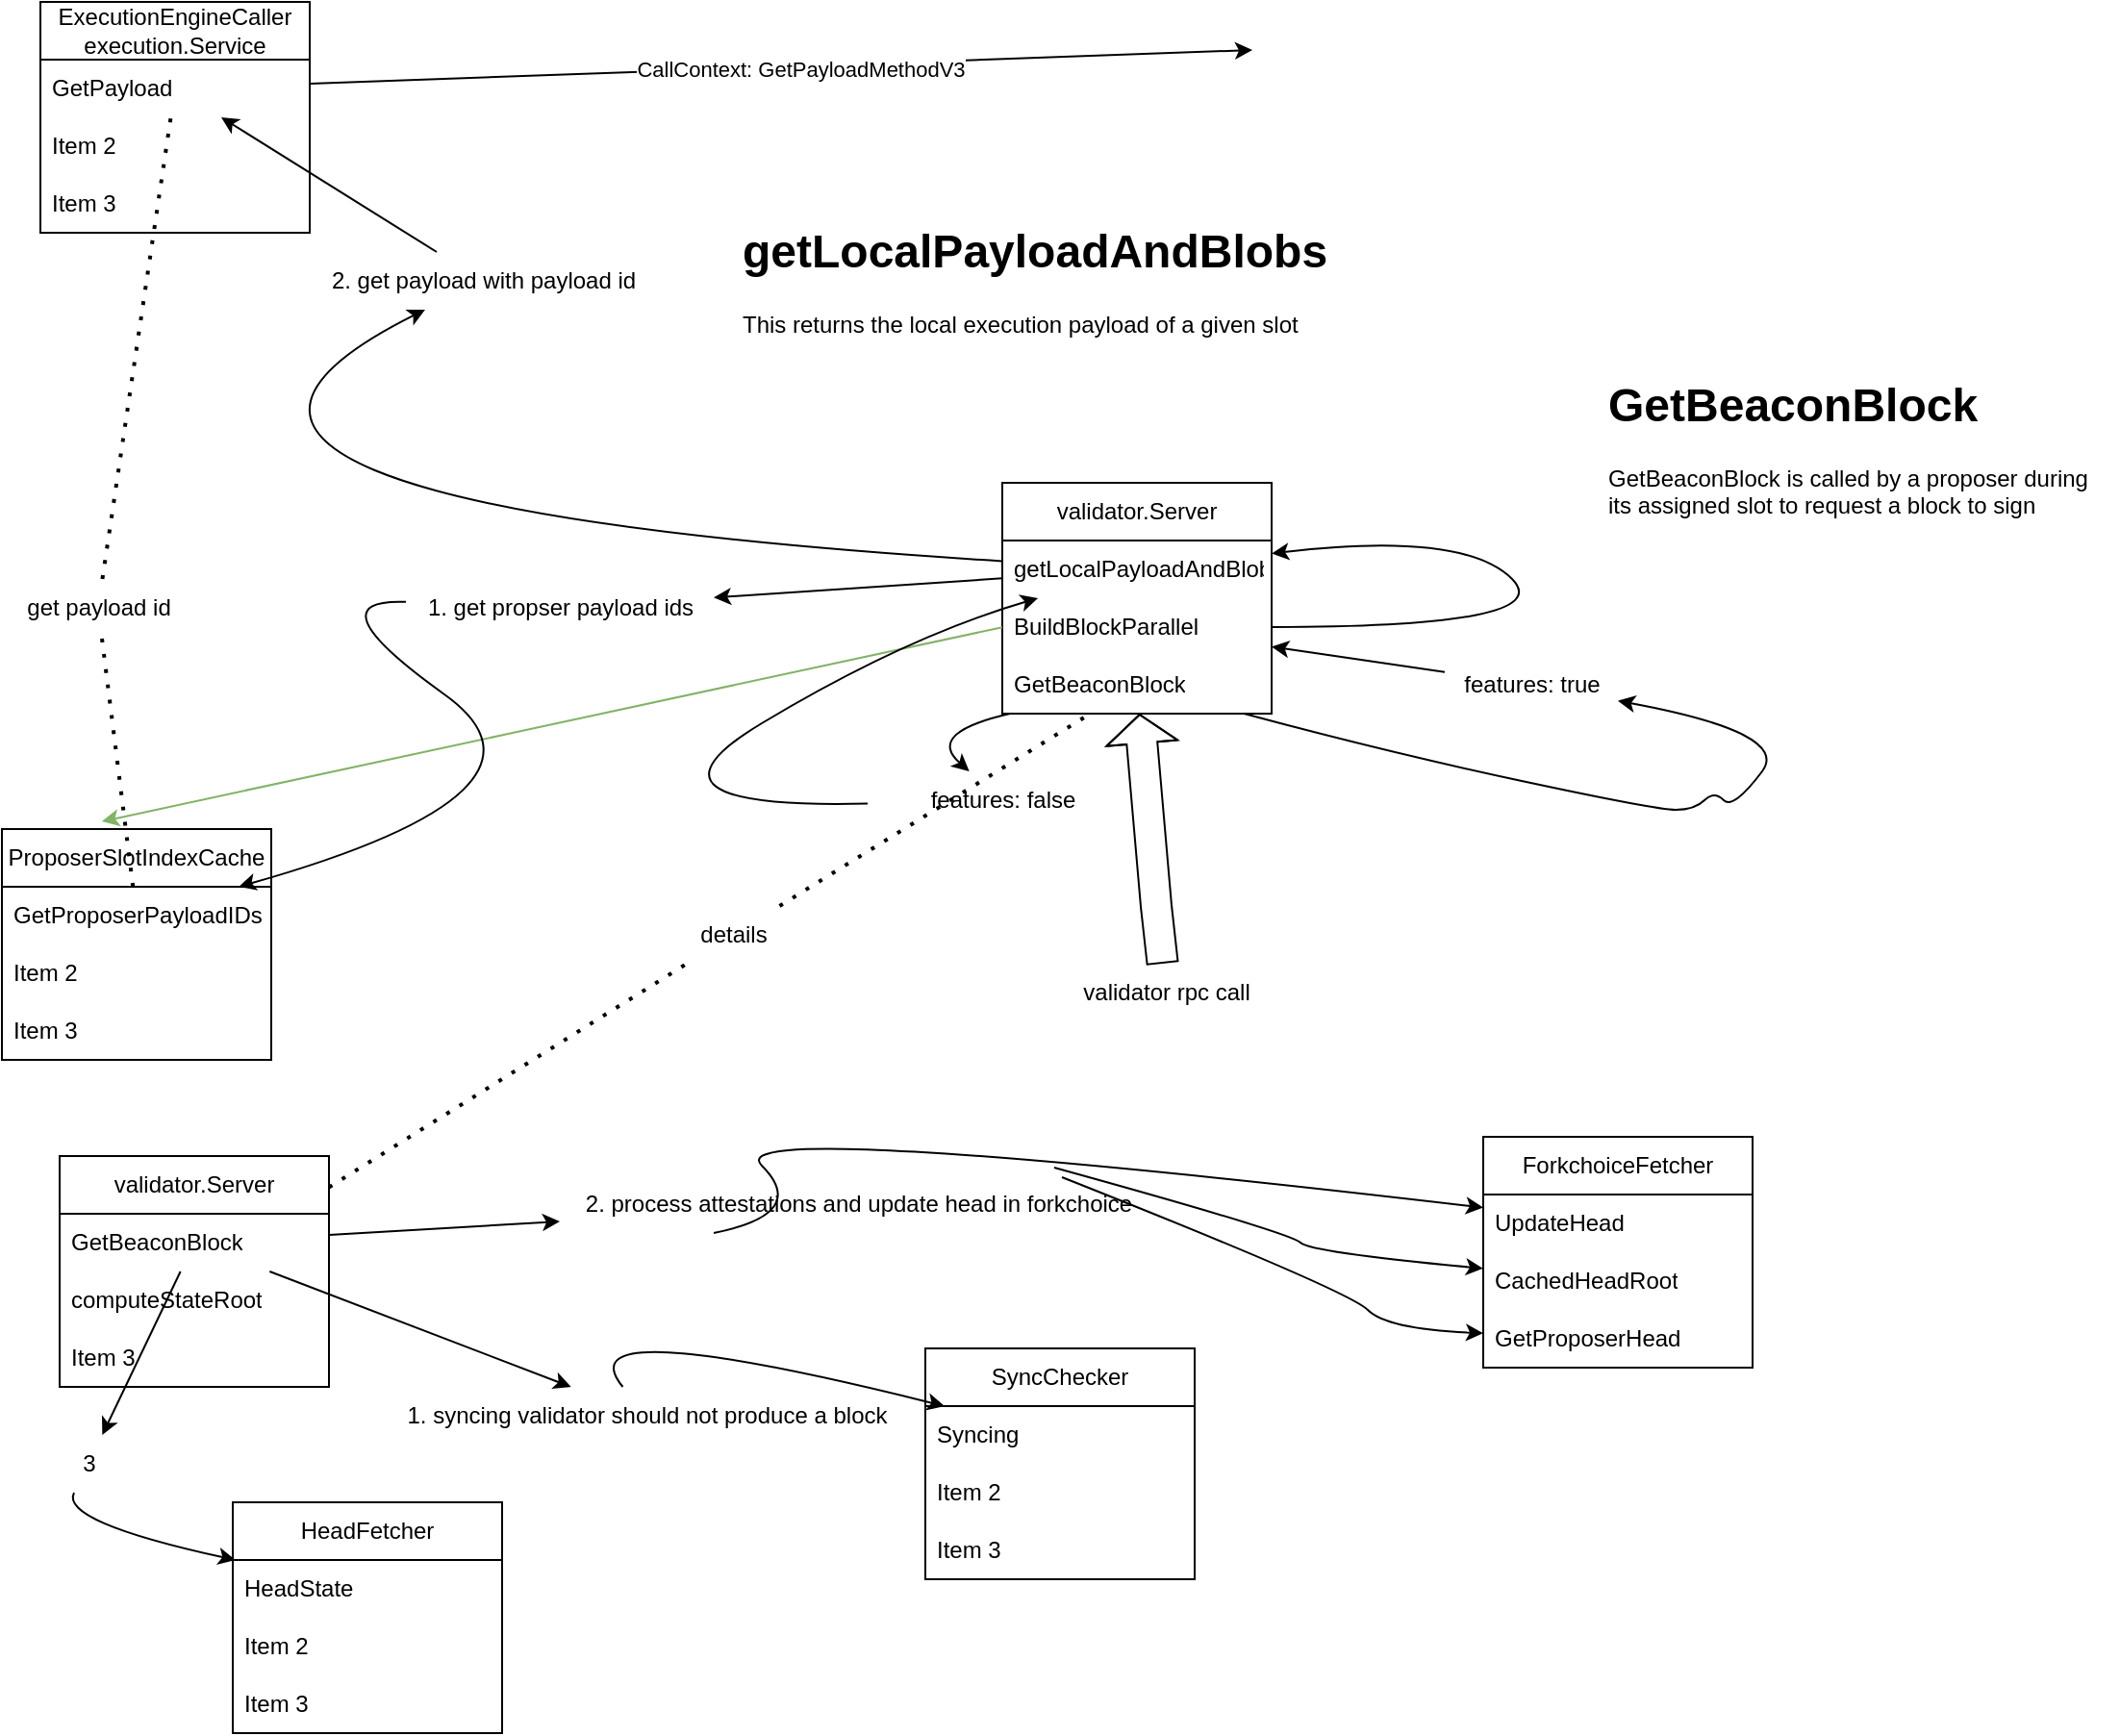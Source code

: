 <mxfile version="22.0.4" type="github" pages="8">
  <diagram name="GetBeaconBlock" id="wS8osY54Nz1R1Sjlonv2">
    <mxGraphModel dx="1040" dy="1126" grid="1" gridSize="10" guides="1" tooltips="1" connect="1" arrows="1" fold="1" page="1" pageScale="1" pageWidth="1600" pageHeight="1200" math="0" shadow="0">
      <root>
        <mxCell id="0" />
        <mxCell id="1" parent="0" />
        <mxCell id="2aScVzRB6i6m41ho2P9O-1" value="ExecutionEngineCaller&lt;br&gt;execution.Service" style="swimlane;fontStyle=0;childLayout=stackLayout;horizontal=1;startSize=30;horizontalStack=0;resizeParent=1;resizeParentMax=0;resizeLast=0;collapsible=1;marginBottom=0;whiteSpace=wrap;html=1;" vertex="1" parent="1">
          <mxGeometry x="190" y="300" width="140" height="120" as="geometry" />
        </mxCell>
        <mxCell id="2aScVzRB6i6m41ho2P9O-2" value="GetPayload" style="text;strokeColor=none;fillColor=none;align=left;verticalAlign=middle;spacingLeft=4;spacingRight=4;overflow=hidden;points=[[0,0.5],[1,0.5]];portConstraint=eastwest;rotatable=0;whiteSpace=wrap;html=1;" vertex="1" parent="2aScVzRB6i6m41ho2P9O-1">
          <mxGeometry y="30" width="140" height="30" as="geometry" />
        </mxCell>
        <mxCell id="2aScVzRB6i6m41ho2P9O-3" value="Item 2" style="text;strokeColor=none;fillColor=none;align=left;verticalAlign=middle;spacingLeft=4;spacingRight=4;overflow=hidden;points=[[0,0.5],[1,0.5]];portConstraint=eastwest;rotatable=0;whiteSpace=wrap;html=1;" vertex="1" parent="2aScVzRB6i6m41ho2P9O-1">
          <mxGeometry y="60" width="140" height="30" as="geometry" />
        </mxCell>
        <mxCell id="2aScVzRB6i6m41ho2P9O-4" value="Item 3" style="text;strokeColor=none;fillColor=none;align=left;verticalAlign=middle;spacingLeft=4;spacingRight=4;overflow=hidden;points=[[0,0.5],[1,0.5]];portConstraint=eastwest;rotatable=0;whiteSpace=wrap;html=1;" vertex="1" parent="2aScVzRB6i6m41ho2P9O-1">
          <mxGeometry y="90" width="140" height="30" as="geometry" />
        </mxCell>
        <mxCell id="2aScVzRB6i6m41ho2P9O-6" value="" style="endArrow=classic;html=1;rounded=0;" edge="1" parent="1" source="2aScVzRB6i6m41ho2P9O-2">
          <mxGeometry relative="1" as="geometry">
            <mxPoint x="440" y="620" as="sourcePoint" />
            <mxPoint x="820" y="325" as="targetPoint" />
          </mxGeometry>
        </mxCell>
        <mxCell id="2aScVzRB6i6m41ho2P9O-7" value="Label" style="edgeLabel;resizable=0;html=1;align=center;verticalAlign=middle;" connectable="0" vertex="1" parent="2aScVzRB6i6m41ho2P9O-6">
          <mxGeometry relative="1" as="geometry" />
        </mxCell>
        <mxCell id="2aScVzRB6i6m41ho2P9O-8" value="CallContext: GetPayloadMethodV3" style="edgeLabel;html=1;align=center;verticalAlign=middle;resizable=0;points=[];" vertex="1" connectable="0" parent="2aScVzRB6i6m41ho2P9O-6">
          <mxGeometry x="0.04" y="-1" relative="1" as="geometry">
            <mxPoint as="offset" />
          </mxGeometry>
        </mxCell>
        <mxCell id="2aScVzRB6i6m41ho2P9O-9" value="validator.Server" style="swimlane;fontStyle=0;childLayout=stackLayout;horizontal=1;startSize=30;horizontalStack=0;resizeParent=1;resizeParentMax=0;resizeLast=0;collapsible=1;marginBottom=0;whiteSpace=wrap;html=1;" vertex="1" parent="1">
          <mxGeometry x="690" y="550" width="140" height="120" as="geometry" />
        </mxCell>
        <mxCell id="2aScVzRB6i6m41ho2P9O-10" value="getLocalPayloadAndBlobs" style="text;strokeColor=none;fillColor=none;align=left;verticalAlign=middle;spacingLeft=4;spacingRight=4;overflow=hidden;points=[[0,0.5],[1,0.5]];portConstraint=eastwest;rotatable=0;whiteSpace=wrap;html=1;" vertex="1" parent="2aScVzRB6i6m41ho2P9O-9">
          <mxGeometry y="30" width="140" height="30" as="geometry" />
        </mxCell>
        <mxCell id="2aScVzRB6i6m41ho2P9O-11" value="BuildBlockParallel" style="text;strokeColor=none;fillColor=none;align=left;verticalAlign=middle;spacingLeft=4;spacingRight=4;overflow=hidden;points=[[0,0.5],[1,0.5]];portConstraint=eastwest;rotatable=0;whiteSpace=wrap;html=1;" vertex="1" parent="2aScVzRB6i6m41ho2P9O-9">
          <mxGeometry y="60" width="140" height="30" as="geometry" />
        </mxCell>
        <mxCell id="2aScVzRB6i6m41ho2P9O-12" value="GetBeaconBlock" style="text;strokeColor=none;fillColor=none;align=left;verticalAlign=middle;spacingLeft=4;spacingRight=4;overflow=hidden;points=[[0,0.5],[1,0.5]];portConstraint=eastwest;rotatable=0;whiteSpace=wrap;html=1;" vertex="1" parent="2aScVzRB6i6m41ho2P9O-9">
          <mxGeometry y="90" width="140" height="30" as="geometry" />
        </mxCell>
        <mxCell id="2aScVzRB6i6m41ho2P9O-24" value="" style="curved=1;endArrow=classic;html=1;rounded=0;" edge="1" parent="2aScVzRB6i6m41ho2P9O-9" source="2aScVzRB6i6m41ho2P9O-11" target="2aScVzRB6i6m41ho2P9O-10">
          <mxGeometry width="50" height="50" relative="1" as="geometry">
            <mxPoint x="240" y="75" as="sourcePoint" />
            <mxPoint x="290" y="25" as="targetPoint" />
            <Array as="points">
              <mxPoint x="290" y="75" />
              <mxPoint x="240" y="25" />
            </Array>
          </mxGeometry>
        </mxCell>
        <mxCell id="2aScVzRB6i6m41ho2P9O-13" value="" style="curved=1;endArrow=classic;html=1;rounded=0;" edge="1" parent="1" source="2aScVzRB6i6m41ho2P9O-28" target="2aScVzRB6i6m41ho2P9O-2">
          <mxGeometry width="50" height="50" relative="1" as="geometry">
            <mxPoint x="510" y="600" as="sourcePoint" />
            <mxPoint x="560" y="550" as="targetPoint" />
            <Array as="points" />
          </mxGeometry>
        </mxCell>
        <mxCell id="2aScVzRB6i6m41ho2P9O-14" value="&lt;h1&gt;getLocalPayloadAndBlobs&lt;/h1&gt;&lt;div&gt;This returns the local execution payload of a given slot&lt;br&gt;&lt;/div&gt;" style="text;html=1;strokeColor=none;fillColor=none;spacing=5;spacingTop=-20;whiteSpace=wrap;overflow=hidden;rounded=0;" vertex="1" parent="1">
          <mxGeometry x="550" y="410" width="360" height="120" as="geometry" />
        </mxCell>
        <mxCell id="2aScVzRB6i6m41ho2P9O-15" value="ProposerSlotIndexCache" style="swimlane;fontStyle=0;childLayout=stackLayout;horizontal=1;startSize=30;horizontalStack=0;resizeParent=1;resizeParentMax=0;resizeLast=0;collapsible=1;marginBottom=0;whiteSpace=wrap;html=1;" vertex="1" parent="1">
          <mxGeometry x="170" y="730" width="140" height="120" as="geometry" />
        </mxCell>
        <mxCell id="2aScVzRB6i6m41ho2P9O-16" value="GetProposerPayloadIDs" style="text;strokeColor=none;fillColor=none;align=left;verticalAlign=middle;spacingLeft=4;spacingRight=4;overflow=hidden;points=[[0,0.5],[1,0.5]];portConstraint=eastwest;rotatable=0;whiteSpace=wrap;html=1;" vertex="1" parent="2aScVzRB6i6m41ho2P9O-15">
          <mxGeometry y="30" width="140" height="30" as="geometry" />
        </mxCell>
        <mxCell id="2aScVzRB6i6m41ho2P9O-17" value="Item 2" style="text;strokeColor=none;fillColor=none;align=left;verticalAlign=middle;spacingLeft=4;spacingRight=4;overflow=hidden;points=[[0,0.5],[1,0.5]];portConstraint=eastwest;rotatable=0;whiteSpace=wrap;html=1;" vertex="1" parent="2aScVzRB6i6m41ho2P9O-15">
          <mxGeometry y="60" width="140" height="30" as="geometry" />
        </mxCell>
        <mxCell id="2aScVzRB6i6m41ho2P9O-18" value="Item 3" style="text;strokeColor=none;fillColor=none;align=left;verticalAlign=middle;spacingLeft=4;spacingRight=4;overflow=hidden;points=[[0,0.5],[1,0.5]];portConstraint=eastwest;rotatable=0;whiteSpace=wrap;html=1;" vertex="1" parent="2aScVzRB6i6m41ho2P9O-15">
          <mxGeometry y="90" width="140" height="30" as="geometry" />
        </mxCell>
        <mxCell id="2aScVzRB6i6m41ho2P9O-19" value="" style="endArrow=classic;html=1;rounded=0;entryX=0.371;entryY=-0.033;entryDx=0;entryDy=0;entryPerimeter=0;fillColor=#d5e8d4;strokeColor=#82b366;" edge="1" parent="1" source="2aScVzRB6i6m41ho2P9O-9" target="2aScVzRB6i6m41ho2P9O-15">
          <mxGeometry width="50" height="50" relative="1" as="geometry">
            <mxPoint x="510" y="600" as="sourcePoint" />
            <mxPoint x="560" y="550" as="targetPoint" />
          </mxGeometry>
        </mxCell>
        <mxCell id="2aScVzRB6i6m41ho2P9O-20" value="" style="curved=1;endArrow=classic;html=1;rounded=0;" edge="1" parent="1" source="2aScVzRB6i6m41ho2P9O-26" target="2aScVzRB6i6m41ho2P9O-16">
          <mxGeometry width="50" height="50" relative="1" as="geometry">
            <mxPoint x="470" y="760" as="sourcePoint" />
            <mxPoint x="520" y="710" as="targetPoint" />
            <Array as="points">
              <mxPoint x="330" y="610" />
              <mxPoint x="470" y="710" />
            </Array>
          </mxGeometry>
        </mxCell>
        <mxCell id="2aScVzRB6i6m41ho2P9O-21" value="" style="endArrow=none;dashed=1;html=1;dashPattern=1 3;strokeWidth=2;rounded=0;" edge="1" parent="1" source="2aScVzRB6i6m41ho2P9O-22" target="2aScVzRB6i6m41ho2P9O-2">
          <mxGeometry width="50" height="50" relative="1" as="geometry">
            <mxPoint x="510" y="600" as="sourcePoint" />
            <mxPoint x="560" y="550" as="targetPoint" />
          </mxGeometry>
        </mxCell>
        <mxCell id="2aScVzRB6i6m41ho2P9O-23" value="" style="endArrow=none;dashed=1;html=1;dashPattern=1 3;strokeWidth=2;rounded=0;" edge="1" parent="1" source="2aScVzRB6i6m41ho2P9O-16" target="2aScVzRB6i6m41ho2P9O-22">
          <mxGeometry width="50" height="50" relative="1" as="geometry">
            <mxPoint x="239" y="760" as="sourcePoint" />
            <mxPoint x="201" y="340" as="targetPoint" />
          </mxGeometry>
        </mxCell>
        <mxCell id="2aScVzRB6i6m41ho2P9O-22" value="get payload id&lt;br&gt;" style="text;html=1;align=center;verticalAlign=middle;resizable=0;points=[];autosize=1;strokeColor=none;fillColor=none;" vertex="1" parent="1">
          <mxGeometry x="170" y="600" width="100" height="30" as="geometry" />
        </mxCell>
        <mxCell id="2aScVzRB6i6m41ho2P9O-27" value="" style="curved=1;endArrow=classic;html=1;rounded=0;" edge="1" parent="1" source="2aScVzRB6i6m41ho2P9O-10" target="2aScVzRB6i6m41ho2P9O-26">
          <mxGeometry width="50" height="50" relative="1" as="geometry">
            <mxPoint x="690" y="597" as="sourcePoint" />
            <mxPoint x="293" y="760" as="targetPoint" />
            <Array as="points" />
          </mxGeometry>
        </mxCell>
        <mxCell id="2aScVzRB6i6m41ho2P9O-26" value="1. get propser payload ids" style="text;html=1;align=center;verticalAlign=middle;resizable=0;points=[];autosize=1;strokeColor=none;fillColor=none;" vertex="1" parent="1">
          <mxGeometry x="380" y="600" width="160" height="30" as="geometry" />
        </mxCell>
        <mxCell id="2aScVzRB6i6m41ho2P9O-29" value="" style="curved=1;endArrow=classic;html=1;rounded=0;" edge="1" parent="1" source="2aScVzRB6i6m41ho2P9O-10" target="2aScVzRB6i6m41ho2P9O-28">
          <mxGeometry width="50" height="50" relative="1" as="geometry">
            <mxPoint x="690" y="591" as="sourcePoint" />
            <mxPoint x="199" y="340" as="targetPoint" />
            <Array as="points">
              <mxPoint x="190" y="560" />
            </Array>
          </mxGeometry>
        </mxCell>
        <mxCell id="2aScVzRB6i6m41ho2P9O-28" value="2. get payload with payload id" style="text;html=1;align=center;verticalAlign=middle;resizable=0;points=[];autosize=1;strokeColor=none;fillColor=none;" vertex="1" parent="1">
          <mxGeometry x="330" y="430" width="180" height="30" as="geometry" />
        </mxCell>
        <mxCell id="2aScVzRB6i6m41ho2P9O-31" value="&lt;h1&gt;GetBeaconBlock&lt;/h1&gt;&lt;div&gt;GetBeaconBlock is called by a proposer during its assigned slot to request a block to sign&lt;br&gt;&lt;/div&gt;" style="text;html=1;strokeColor=none;fillColor=none;spacing=5;spacingTop=-20;whiteSpace=wrap;overflow=hidden;rounded=0;" vertex="1" parent="1">
          <mxGeometry x="1000" y="490" width="270" height="110" as="geometry" />
        </mxCell>
        <mxCell id="2aScVzRB6i6m41ho2P9O-34" value="" style="shape=flexArrow;endArrow=classic;html=1;rounded=0;width=16;endSize=4.62;" edge="1" parent="1" source="2aScVzRB6i6m41ho2P9O-36" target="2aScVzRB6i6m41ho2P9O-12">
          <mxGeometry width="50" height="50" relative="1" as="geometry">
            <mxPoint x="770" y="830" as="sourcePoint" />
            <mxPoint x="600" y="830" as="targetPoint" />
            <Array as="points">
              <mxPoint x="770" y="770" />
            </Array>
          </mxGeometry>
        </mxCell>
        <mxCell id="2aScVzRB6i6m41ho2P9O-39" value="features: true" style="text;html=1;align=center;verticalAlign=middle;resizable=0;points=[];autosize=1;strokeColor=none;fillColor=none;" vertex="1" parent="1">
          <mxGeometry x="920" y="640" width="90" height="30" as="geometry" />
        </mxCell>
        <mxCell id="2aScVzRB6i6m41ho2P9O-40" value="" style="curved=1;endArrow=classic;html=1;rounded=0;" edge="1" parent="1" source="2aScVzRB6i6m41ho2P9O-12" target="2aScVzRB6i6m41ho2P9O-39">
          <mxGeometry width="50" height="50" relative="1" as="geometry">
            <mxPoint x="1520" y="1210" as="sourcePoint" />
            <mxPoint x="1520" y="1187" as="targetPoint" />
            <Array as="points">
              <mxPoint x="890" y="690" />
              <mxPoint x="1030" y="720" />
              <mxPoint x="1050" y="720" />
              <mxPoint x="1060" y="710" />
              <mxPoint x="1070" y="720" />
              <mxPoint x="1100" y="680" />
            </Array>
          </mxGeometry>
        </mxCell>
        <mxCell id="2aScVzRB6i6m41ho2P9O-38" value="" style="curved=1;endArrow=classic;html=1;rounded=0;" edge="1" parent="1" source="2aScVzRB6i6m41ho2P9O-39" target="2aScVzRB6i6m41ho2P9O-11">
          <mxGeometry width="50" height="50" relative="1" as="geometry">
            <mxPoint x="850" y="710" as="sourcePoint" />
            <mxPoint x="900" y="660" as="targetPoint" />
            <Array as="points" />
          </mxGeometry>
        </mxCell>
        <mxCell id="2aScVzRB6i6m41ho2P9O-42" value="features: false" style="text;html=1;align=center;verticalAlign=middle;resizable=0;points=[];autosize=1;strokeColor=none;fillColor=none;" vertex="1" parent="1">
          <mxGeometry x="620" y="700" width="140" height="30" as="geometry" />
        </mxCell>
        <mxCell id="2aScVzRB6i6m41ho2P9O-43" value="" style="curved=1;endArrow=classic;html=1;rounded=0;" edge="1" parent="1" source="2aScVzRB6i6m41ho2P9O-12" target="2aScVzRB6i6m41ho2P9O-42">
          <mxGeometry width="50" height="50" relative="1" as="geometry">
            <mxPoint x="1408" y="1220" as="sourcePoint" />
            <mxPoint x="1380" y="1178" as="targetPoint" />
            <Array as="points">
              <mxPoint x="650" y="680" />
            </Array>
          </mxGeometry>
        </mxCell>
        <mxCell id="2aScVzRB6i6m41ho2P9O-41" value="" style="curved=1;endArrow=classic;html=1;rounded=0;" edge="1" parent="1" source="2aScVzRB6i6m41ho2P9O-42" target="2aScVzRB6i6m41ho2P9O-10">
          <mxGeometry width="50" height="50" relative="1" as="geometry">
            <mxPoint x="590" y="660" as="sourcePoint" />
            <mxPoint x="690" y="630" as="targetPoint" />
            <Array as="points">
              <mxPoint x="490" y="720" />
              <mxPoint x="640" y="630" />
            </Array>
          </mxGeometry>
        </mxCell>
        <mxCell id="2aScVzRB6i6m41ho2P9O-44" value="" style="shape=flexArrow;endArrow=classic;html=1;rounded=0;width=16;endSize=4.62;" edge="1" parent="1" target="2aScVzRB6i6m41ho2P9O-36">
          <mxGeometry width="50" height="50" relative="1" as="geometry">
            <mxPoint x="770" y="830" as="sourcePoint" />
            <mxPoint x="761" y="670" as="targetPoint" />
          </mxGeometry>
        </mxCell>
        <mxCell id="2aScVzRB6i6m41ho2P9O-36" value="validator rpc call&lt;br&gt;" style="text;html=1;align=center;verticalAlign=middle;resizable=0;points=[];autosize=1;strokeColor=none;fillColor=none;" vertex="1" parent="1">
          <mxGeometry x="720" y="800" width="110" height="30" as="geometry" />
        </mxCell>
        <mxCell id="2aScVzRB6i6m41ho2P9O-45" value="validator.Server" style="swimlane;fontStyle=0;childLayout=stackLayout;horizontal=1;startSize=30;horizontalStack=0;resizeParent=1;resizeParentMax=0;resizeLast=0;collapsible=1;marginBottom=0;whiteSpace=wrap;html=1;" vertex="1" parent="1">
          <mxGeometry x="200" y="900" width="140" height="120" as="geometry" />
        </mxCell>
        <mxCell id="2aScVzRB6i6m41ho2P9O-46" value="GetBeaconBlock" style="text;strokeColor=none;fillColor=none;align=left;verticalAlign=middle;spacingLeft=4;spacingRight=4;overflow=hidden;points=[[0,0.5],[1,0.5]];portConstraint=eastwest;rotatable=0;whiteSpace=wrap;html=1;" vertex="1" parent="2aScVzRB6i6m41ho2P9O-45">
          <mxGeometry y="30" width="140" height="30" as="geometry" />
        </mxCell>
        <mxCell id="2aScVzRB6i6m41ho2P9O-47" value="computeStateRoot" style="text;strokeColor=none;fillColor=none;align=left;verticalAlign=middle;spacingLeft=4;spacingRight=4;overflow=hidden;points=[[0,0.5],[1,0.5]];portConstraint=eastwest;rotatable=0;whiteSpace=wrap;html=1;" vertex="1" parent="2aScVzRB6i6m41ho2P9O-45">
          <mxGeometry y="60" width="140" height="30" as="geometry" />
        </mxCell>
        <mxCell id="2aScVzRB6i6m41ho2P9O-48" value="Item 3" style="text;strokeColor=none;fillColor=none;align=left;verticalAlign=middle;spacingLeft=4;spacingRight=4;overflow=hidden;points=[[0,0.5],[1,0.5]];portConstraint=eastwest;rotatable=0;whiteSpace=wrap;html=1;" vertex="1" parent="2aScVzRB6i6m41ho2P9O-45">
          <mxGeometry y="90" width="140" height="30" as="geometry" />
        </mxCell>
        <mxCell id="2aScVzRB6i6m41ho2P9O-49" value="" style="endArrow=none;dashed=1;html=1;dashPattern=1 3;strokeWidth=2;rounded=0;" edge="1" parent="1" source="2aScVzRB6i6m41ho2P9O-50" target="2aScVzRB6i6m41ho2P9O-12">
          <mxGeometry width="50" height="50" relative="1" as="geometry">
            <mxPoint x="590" y="840" as="sourcePoint" />
            <mxPoint x="640" y="790" as="targetPoint" />
          </mxGeometry>
        </mxCell>
        <mxCell id="2aScVzRB6i6m41ho2P9O-51" value="" style="endArrow=none;dashed=1;html=1;dashPattern=1 3;strokeWidth=2;rounded=0;" edge="1" parent="1" source="2aScVzRB6i6m41ho2P9O-45" target="2aScVzRB6i6m41ho2P9O-50">
          <mxGeometry width="50" height="50" relative="1" as="geometry">
            <mxPoint x="484" y="990" as="sourcePoint" />
            <mxPoint x="716" y="670" as="targetPoint" />
          </mxGeometry>
        </mxCell>
        <mxCell id="2aScVzRB6i6m41ho2P9O-50" value="details" style="text;html=1;align=center;verticalAlign=middle;resizable=0;points=[];autosize=1;strokeColor=none;fillColor=none;" vertex="1" parent="1">
          <mxGeometry x="520" y="770" width="60" height="30" as="geometry" />
        </mxCell>
        <mxCell id="2aScVzRB6i6m41ho2P9O-52" value="SyncChecker" style="swimlane;fontStyle=0;childLayout=stackLayout;horizontal=1;startSize=30;horizontalStack=0;resizeParent=1;resizeParentMax=0;resizeLast=0;collapsible=1;marginBottom=0;whiteSpace=wrap;html=1;" vertex="1" parent="1">
          <mxGeometry x="650" y="1000" width="140" height="120" as="geometry" />
        </mxCell>
        <mxCell id="2aScVzRB6i6m41ho2P9O-53" value="Syncing" style="text;strokeColor=none;fillColor=none;align=left;verticalAlign=middle;spacingLeft=4;spacingRight=4;overflow=hidden;points=[[0,0.5],[1,0.5]];portConstraint=eastwest;rotatable=0;whiteSpace=wrap;html=1;" vertex="1" parent="2aScVzRB6i6m41ho2P9O-52">
          <mxGeometry y="30" width="140" height="30" as="geometry" />
        </mxCell>
        <mxCell id="2aScVzRB6i6m41ho2P9O-54" value="Item 2" style="text;strokeColor=none;fillColor=none;align=left;verticalAlign=middle;spacingLeft=4;spacingRight=4;overflow=hidden;points=[[0,0.5],[1,0.5]];portConstraint=eastwest;rotatable=0;whiteSpace=wrap;html=1;" vertex="1" parent="2aScVzRB6i6m41ho2P9O-52">
          <mxGeometry y="60" width="140" height="30" as="geometry" />
        </mxCell>
        <mxCell id="2aScVzRB6i6m41ho2P9O-55" value="Item 3" style="text;strokeColor=none;fillColor=none;align=left;verticalAlign=middle;spacingLeft=4;spacingRight=4;overflow=hidden;points=[[0,0.5],[1,0.5]];portConstraint=eastwest;rotatable=0;whiteSpace=wrap;html=1;" vertex="1" parent="2aScVzRB6i6m41ho2P9O-52">
          <mxGeometry y="90" width="140" height="30" as="geometry" />
        </mxCell>
        <mxCell id="2aScVzRB6i6m41ho2P9O-56" value="ForkchoiceFetcher" style="swimlane;fontStyle=0;childLayout=stackLayout;horizontal=1;startSize=30;horizontalStack=0;resizeParent=1;resizeParentMax=0;resizeLast=0;collapsible=1;marginBottom=0;whiteSpace=wrap;html=1;" vertex="1" parent="1">
          <mxGeometry x="940" y="890" width="140" height="120" as="geometry" />
        </mxCell>
        <mxCell id="2aScVzRB6i6m41ho2P9O-57" value="UpdateHead" style="text;strokeColor=none;fillColor=none;align=left;verticalAlign=middle;spacingLeft=4;spacingRight=4;overflow=hidden;points=[[0,0.5],[1,0.5]];portConstraint=eastwest;rotatable=0;whiteSpace=wrap;html=1;" vertex="1" parent="2aScVzRB6i6m41ho2P9O-56">
          <mxGeometry y="30" width="140" height="30" as="geometry" />
        </mxCell>
        <mxCell id="2aScVzRB6i6m41ho2P9O-58" value="CachedHeadRoot" style="text;strokeColor=none;fillColor=none;align=left;verticalAlign=middle;spacingLeft=4;spacingRight=4;overflow=hidden;points=[[0,0.5],[1,0.5]];portConstraint=eastwest;rotatable=0;whiteSpace=wrap;html=1;" vertex="1" parent="2aScVzRB6i6m41ho2P9O-56">
          <mxGeometry y="60" width="140" height="30" as="geometry" />
        </mxCell>
        <mxCell id="2aScVzRB6i6m41ho2P9O-59" value="GetProposerHead" style="text;strokeColor=none;fillColor=none;align=left;verticalAlign=middle;spacingLeft=4;spacingRight=4;overflow=hidden;points=[[0,0.5],[1,0.5]];portConstraint=eastwest;rotatable=0;whiteSpace=wrap;html=1;" vertex="1" parent="2aScVzRB6i6m41ho2P9O-56">
          <mxGeometry y="90" width="140" height="30" as="geometry" />
        </mxCell>
        <mxCell id="2aScVzRB6i6m41ho2P9O-60" value="" style="curved=1;endArrow=classic;html=1;rounded=0;" edge="1" parent="1" source="2aScVzRB6i6m41ho2P9O-61" target="2aScVzRB6i6m41ho2P9O-53">
          <mxGeometry width="50" height="50" relative="1" as="geometry">
            <mxPoint x="410" y="980" as="sourcePoint" />
            <mxPoint x="460" y="930" as="targetPoint" />
            <Array as="points">
              <mxPoint x="460" y="980" />
            </Array>
          </mxGeometry>
        </mxCell>
        <mxCell id="2aScVzRB6i6m41ho2P9O-62" value="" style="curved=1;endArrow=classic;html=1;rounded=0;" edge="1" parent="1" source="2aScVzRB6i6m41ho2P9O-46" target="2aScVzRB6i6m41ho2P9O-61">
          <mxGeometry width="50" height="50" relative="1" as="geometry">
            <mxPoint x="340" y="958" as="sourcePoint" />
            <mxPoint x="650" y="918" as="targetPoint" />
            <Array as="points" />
          </mxGeometry>
        </mxCell>
        <mxCell id="2aScVzRB6i6m41ho2P9O-61" value="1. syncing validator should not produce a block" style="text;html=1;align=center;verticalAlign=middle;resizable=0;points=[];autosize=1;strokeColor=none;fillColor=none;" vertex="1" parent="1">
          <mxGeometry x="370" y="1020" width="270" height="30" as="geometry" />
        </mxCell>
        <mxCell id="2aScVzRB6i6m41ho2P9O-63" value="" style="curved=1;endArrow=classic;html=1;rounded=0;" edge="1" parent="1" source="2aScVzRB6i6m41ho2P9O-64" target="2aScVzRB6i6m41ho2P9O-57">
          <mxGeometry width="50" height="50" relative="1" as="geometry">
            <mxPoint x="540" y="930" as="sourcePoint" />
            <mxPoint x="590" y="880" as="targetPoint" />
            <Array as="points">
              <mxPoint x="590" y="930" />
              <mxPoint x="540" y="880" />
            </Array>
          </mxGeometry>
        </mxCell>
        <mxCell id="2aScVzRB6i6m41ho2P9O-65" value="" style="curved=1;endArrow=classic;html=1;rounded=0;" edge="1" parent="1" source="2aScVzRB6i6m41ho2P9O-46" target="2aScVzRB6i6m41ho2P9O-64">
          <mxGeometry width="50" height="50" relative="1" as="geometry">
            <mxPoint x="340" y="942" as="sourcePoint" />
            <mxPoint x="930" y="910" as="targetPoint" />
            <Array as="points" />
          </mxGeometry>
        </mxCell>
        <mxCell id="2aScVzRB6i6m41ho2P9O-64" value="2. process attestations and update head in forkchoice" style="text;html=1;align=center;verticalAlign=middle;resizable=0;points=[];autosize=1;strokeColor=none;fillColor=none;" vertex="1" parent="1">
          <mxGeometry x="460" y="910" width="310" height="30" as="geometry" />
        </mxCell>
        <mxCell id="2aScVzRB6i6m41ho2P9O-66" value="HeadFetcher" style="swimlane;fontStyle=0;childLayout=stackLayout;horizontal=1;startSize=30;horizontalStack=0;resizeParent=1;resizeParentMax=0;resizeLast=0;collapsible=1;marginBottom=0;whiteSpace=wrap;html=1;" vertex="1" parent="1">
          <mxGeometry x="290" y="1080" width="140" height="120" as="geometry" />
        </mxCell>
        <mxCell id="2aScVzRB6i6m41ho2P9O-67" value="HeadState" style="text;strokeColor=none;fillColor=none;align=left;verticalAlign=middle;spacingLeft=4;spacingRight=4;overflow=hidden;points=[[0,0.5],[1,0.5]];portConstraint=eastwest;rotatable=0;whiteSpace=wrap;html=1;" vertex="1" parent="2aScVzRB6i6m41ho2P9O-66">
          <mxGeometry y="30" width="140" height="30" as="geometry" />
        </mxCell>
        <mxCell id="2aScVzRB6i6m41ho2P9O-68" value="Item 2" style="text;strokeColor=none;fillColor=none;align=left;verticalAlign=middle;spacingLeft=4;spacingRight=4;overflow=hidden;points=[[0,0.5],[1,0.5]];portConstraint=eastwest;rotatable=0;whiteSpace=wrap;html=1;" vertex="1" parent="2aScVzRB6i6m41ho2P9O-66">
          <mxGeometry y="60" width="140" height="30" as="geometry" />
        </mxCell>
        <mxCell id="2aScVzRB6i6m41ho2P9O-69" value="Item 3" style="text;strokeColor=none;fillColor=none;align=left;verticalAlign=middle;spacingLeft=4;spacingRight=4;overflow=hidden;points=[[0,0.5],[1,0.5]];portConstraint=eastwest;rotatable=0;whiteSpace=wrap;html=1;" vertex="1" parent="2aScVzRB6i6m41ho2P9O-66">
          <mxGeometry y="90" width="140" height="30" as="geometry" />
        </mxCell>
        <mxCell id="2aScVzRB6i6m41ho2P9O-70" value="" style="curved=1;endArrow=classic;html=1;rounded=0;" edge="1" parent="1" source="2aScVzRB6i6m41ho2P9O-71" target="2aScVzRB6i6m41ho2P9O-67">
          <mxGeometry width="50" height="50" relative="1" as="geometry">
            <mxPoint x="110" y="1070" as="sourcePoint" />
            <mxPoint x="160" y="1020" as="targetPoint" />
            <Array as="points">
              <mxPoint x="200" y="1090" />
            </Array>
          </mxGeometry>
        </mxCell>
        <mxCell id="2aScVzRB6i6m41ho2P9O-72" value="" style="curved=1;endArrow=classic;html=1;rounded=0;" edge="1" parent="1" source="2aScVzRB6i6m41ho2P9O-46" target="2aScVzRB6i6m41ho2P9O-71">
          <mxGeometry width="50" height="50" relative="1" as="geometry">
            <mxPoint x="257" y="960" as="sourcePoint" />
            <mxPoint x="291" y="1110" as="targetPoint" />
            <Array as="points" />
          </mxGeometry>
        </mxCell>
        <mxCell id="2aScVzRB6i6m41ho2P9O-71" value="3" style="text;html=1;align=center;verticalAlign=middle;resizable=0;points=[];autosize=1;strokeColor=none;fillColor=none;" vertex="1" parent="1">
          <mxGeometry x="200" y="1045" width="30" height="30" as="geometry" />
        </mxCell>
        <mxCell id="2aScVzRB6i6m41ho2P9O-73" value="" style="curved=1;endArrow=classic;html=1;rounded=0;exitX=0.829;exitY=-0.133;exitDx=0;exitDy=0;exitPerimeter=0;" edge="1" parent="1" source="2aScVzRB6i6m41ho2P9O-64" target="2aScVzRB6i6m41ho2P9O-58">
          <mxGeometry width="50" height="50" relative="1" as="geometry">
            <mxPoint x="850" y="1000" as="sourcePoint" />
            <mxPoint x="900" y="950" as="targetPoint" />
            <Array as="points">
              <mxPoint x="840" y="940" />
              <mxPoint x="850" y="950" />
            </Array>
          </mxGeometry>
        </mxCell>
        <mxCell id="2aScVzRB6i6m41ho2P9O-74" value="" style="curved=1;endArrow=classic;html=1;rounded=0;exitX=0.842;exitY=0.033;exitDx=0;exitDy=0;exitPerimeter=0;" edge="1" parent="1" source="2aScVzRB6i6m41ho2P9O-64" target="2aScVzRB6i6m41ho2P9O-59">
          <mxGeometry width="50" height="50" relative="1" as="geometry">
            <mxPoint x="870" y="1060" as="sourcePoint" />
            <mxPoint x="920" y="1010" as="targetPoint" />
            <Array as="points">
              <mxPoint x="870" y="970" />
              <mxPoint x="890" y="990" />
            </Array>
          </mxGeometry>
        </mxCell>
      </root>
    </mxGraphModel>
  </diagram>
  <diagram id="AzLPzoAA9jOn5O9Tlu92" name="proposeblock">
    <mxGraphModel dx="1040" dy="1126" grid="1" gridSize="10" guides="1" tooltips="1" connect="1" arrows="1" fold="1" page="1" pageScale="1" pageWidth="1600" pageHeight="1200" math="0" shadow="0">
      <root>
        <mxCell id="0" />
        <mxCell id="1" parent="0" />
        <mxCell id="SMvQxdIUtn98KWy7Kq8z-1" value="validator" style="swimlane;fontStyle=0;childLayout=stackLayout;horizontal=1;startSize=30;horizontalStack=0;resizeParent=1;resizeParentMax=0;resizeLast=0;collapsible=1;marginBottom=0;whiteSpace=wrap;html=1;" vertex="1" parent="1">
          <mxGeometry x="140" y="450" width="140" height="180" as="geometry" />
        </mxCell>
        <mxCell id="SMvQxdIUtn98KWy7Kq8z-2" value="ProposeBlock" style="text;strokeColor=none;fillColor=none;align=left;verticalAlign=middle;spacingLeft=4;spacingRight=4;overflow=hidden;points=[[0,0.5],[1,0.5]];portConstraint=eastwest;rotatable=0;whiteSpace=wrap;html=1;" vertex="1" parent="SMvQxdIUtn98KWy7Kq8z-1">
          <mxGeometry y="30" width="140" height="30" as="geometry" />
        </mxCell>
        <mxCell id="SMvQxdIUtn98KWy7Kq8z-3" value="SubmitAttestation" style="text;strokeColor=none;fillColor=none;align=left;verticalAlign=middle;spacingLeft=4;spacingRight=4;overflow=hidden;points=[[0,0.5],[1,0.5]];portConstraint=eastwest;rotatable=0;whiteSpace=wrap;html=1;" vertex="1" parent="SMvQxdIUtn98KWy7Kq8z-1">
          <mxGeometry y="60" width="140" height="30" as="geometry" />
        </mxCell>
        <mxCell id="SMvQxdIUtn98KWy7Kq8z-4" value="SubmitAggregateAndProof" style="text;strokeColor=none;fillColor=none;align=left;verticalAlign=middle;spacingLeft=4;spacingRight=4;overflow=hidden;points=[[0,0.5],[1,0.5]];portConstraint=eastwest;rotatable=0;whiteSpace=wrap;html=1;" vertex="1" parent="SMvQxdIUtn98KWy7Kq8z-1">
          <mxGeometry y="90" width="140" height="30" as="geometry" />
        </mxCell>
        <mxCell id="SMvQxdIUtn98KWy7Kq8z-16" value="SubmitSyncCommitteeMessage" style="text;strokeColor=none;fillColor=none;align=left;verticalAlign=middle;spacingLeft=4;spacingRight=4;overflow=hidden;points=[[0,0.5],[1,0.5]];portConstraint=eastwest;rotatable=0;whiteSpace=wrap;html=1;" vertex="1" parent="SMvQxdIUtn98KWy7Kq8z-1">
          <mxGeometry y="120" width="140" height="30" as="geometry" />
        </mxCell>
        <mxCell id="SMvQxdIUtn98KWy7Kq8z-17" value="SbumitSignedContributionAndProof" style="text;strokeColor=none;fillColor=none;align=left;verticalAlign=middle;spacingLeft=4;spacingRight=4;overflow=hidden;points=[[0,0.5],[1,0.5]];portConstraint=eastwest;rotatable=0;whiteSpace=wrap;html=1;" vertex="1" parent="SMvQxdIUtn98KWy7Kq8z-1">
          <mxGeometry y="150" width="140" height="30" as="geometry" />
        </mxCell>
        <mxCell id="SMvQxdIUtn98KWy7Kq8z-5" value="&lt;h1&gt;ProposeBlock&amp;nbsp;&amp;nbsp;&lt;br&gt;&lt;/h1&gt;&lt;div&gt;&lt;div&gt;ProposeBlock proposes a new beacon block for a given slot. This method collects the&lt;/div&gt;&lt;div&gt;previous beacon block, any pending deposits, and ETH1 data from the beacon&lt;/div&gt;&lt;div&gt;chain node to construct the new block. The new block is then processed with&lt;/div&gt;&lt;div&gt;the state root computation, and finally signed by the validator before being&lt;/div&gt;&lt;div&gt;sent back to the beacon node for broadcasting.&lt;/div&gt;&lt;/div&gt;" style="text;html=1;strokeColor=none;fillColor=none;spacing=5;spacingTop=-20;whiteSpace=wrap;overflow=hidden;rounded=0;" vertex="1" parent="1">
          <mxGeometry x="170" y="120" width="440" height="240" as="geometry" />
        </mxCell>
        <mxCell id="SMvQxdIUtn98KWy7Kq8z-7" value="validator.client&lt;br&gt;(module)" style="swimlane;fontStyle=0;childLayout=stackLayout;horizontal=1;startSize=30;horizontalStack=0;resizeParent=1;resizeParentMax=0;resizeLast=0;collapsible=1;marginBottom=0;whiteSpace=wrap;html=1;" vertex="1" parent="1">
          <mxGeometry x="50" y="770" width="140" height="120" as="geometry" />
        </mxCell>
        <mxCell id="SMvQxdIUtn98KWy7Kq8z-8" value="performRoles" style="text;strokeColor=none;fillColor=none;align=left;verticalAlign=middle;spacingLeft=4;spacingRight=4;overflow=hidden;points=[[0,0.5],[1,0.5]];portConstraint=eastwest;rotatable=0;whiteSpace=wrap;html=1;" vertex="1" parent="SMvQxdIUtn98KWy7Kq8z-7">
          <mxGeometry y="30" width="140" height="30" as="geometry" />
        </mxCell>
        <mxCell id="SMvQxdIUtn98KWy7Kq8z-9" value="run" style="text;strokeColor=none;fillColor=none;align=left;verticalAlign=middle;spacingLeft=4;spacingRight=4;overflow=hidden;points=[[0,0.5],[1,0.5]];portConstraint=eastwest;rotatable=0;whiteSpace=wrap;html=1;" vertex="1" parent="SMvQxdIUtn98KWy7Kq8z-7">
          <mxGeometry y="60" width="140" height="30" as="geometry" />
        </mxCell>
        <mxCell id="SMvQxdIUtn98KWy7Kq8z-10" value="Item 3" style="text;strokeColor=none;fillColor=none;align=left;verticalAlign=middle;spacingLeft=4;spacingRight=4;overflow=hidden;points=[[0,0.5],[1,0.5]];portConstraint=eastwest;rotatable=0;whiteSpace=wrap;html=1;" vertex="1" parent="SMvQxdIUtn98KWy7Kq8z-7">
          <mxGeometry y="90" width="140" height="30" as="geometry" />
        </mxCell>
        <mxCell id="SMvQxdIUtn98KWy7Kq8z-11" value="" style="curved=1;endArrow=classic;html=1;rounded=0;" edge="1" parent="1" source="SMvQxdIUtn98KWy7Kq8z-8" target="SMvQxdIUtn98KWy7Kq8z-2">
          <mxGeometry width="50" height="50" relative="1" as="geometry">
            <mxPoint x="310" y="600" as="sourcePoint" />
            <mxPoint x="360" y="550" as="targetPoint" />
            <Array as="points">
              <mxPoint x="360" y="600" />
              <mxPoint x="310" y="550" />
            </Array>
          </mxGeometry>
        </mxCell>
        <mxCell id="SMvQxdIUtn98KWy7Kq8z-14" value="fslot := &amp;lt;-v.NextSlot()" style="text;html=1;align=center;verticalAlign=middle;resizable=0;points=[];autosize=1;strokeColor=none;fillColor=none;" vertex="1" parent="1">
          <mxGeometry x="300" y="650" width="140" height="30" as="geometry" />
        </mxCell>
        <mxCell id="SMvQxdIUtn98KWy7Kq8z-15" value="" style="curved=1;endArrow=classic;html=1;rounded=0;" edge="1" parent="1" source="SMvQxdIUtn98KWy7Kq8z-9" target="SMvQxdIUtn98KWy7Kq8z-14">
          <mxGeometry width="50" height="50" relative="1" as="geometry">
            <mxPoint x="340" y="1341" as="sourcePoint" />
            <mxPoint x="340" y="1302" as="targetPoint" />
            <Array as="points">
              <mxPoint x="290" y="790" />
              <mxPoint x="380" y="760" />
            </Array>
          </mxGeometry>
        </mxCell>
        <mxCell id="SMvQxdIUtn98KWy7Kq8z-12" value="" style="curved=1;endArrow=classic;html=1;rounded=0;" edge="1" parent="1" source="SMvQxdIUtn98KWy7Kq8z-14" target="SMvQxdIUtn98KWy7Kq8z-8">
          <mxGeometry width="50" height="50" relative="1" as="geometry">
            <mxPoint x="290" y="720" as="sourcePoint" />
            <mxPoint x="340" y="670" as="targetPoint" />
            <Array as="points" />
          </mxGeometry>
        </mxCell>
        <mxCell id="SMvQxdIUtn98KWy7Kq8z-25" value="Beacon Node" style="rounded=0;whiteSpace=wrap;html=1;" vertex="1" parent="1">
          <mxGeometry x="750" y="420" width="120" height="60" as="geometry" />
        </mxCell>
        <mxCell id="SMvQxdIUtn98KWy7Kq8z-26" value="" style="curved=1;endArrow=classic;html=1;rounded=0;" edge="1" parent="1" source="SMvQxdIUtn98KWy7Kq8z-30" target="SMvQxdIUtn98KWy7Kq8z-25">
          <mxGeometry width="50" height="50" relative="1" as="geometry">
            <mxPoint x="440" y="420" as="sourcePoint" />
            <mxPoint x="490" y="370" as="targetPoint" />
            <Array as="points">
              <mxPoint x="490" y="420" />
              <mxPoint x="440" y="370" />
            </Array>
          </mxGeometry>
        </mxCell>
        <mxCell id="SMvQxdIUtn98KWy7Kq8z-27" value="" style="curved=1;endArrow=classic;html=1;rounded=0;" edge="1" parent="1" source="SMvQxdIUtn98KWy7Kq8z-28" target="SMvQxdIUtn98KWy7Kq8z-25">
          <mxGeometry width="50" height="50" relative="1" as="geometry">
            <mxPoint x="470" y="530" as="sourcePoint" />
            <mxPoint x="520" y="480" as="targetPoint" />
            <Array as="points">
              <mxPoint x="740" y="600" />
              <mxPoint x="760" y="570" />
            </Array>
          </mxGeometry>
        </mxCell>
        <mxCell id="SMvQxdIUtn98KWy7Kq8z-29" value="" style="curved=1;endArrow=classic;html=1;rounded=0;" edge="1" parent="1" source="SMvQxdIUtn98KWy7Kq8z-2" target="SMvQxdIUtn98KWy7Kq8z-28">
          <mxGeometry width="50" height="50" relative="1" as="geometry">
            <mxPoint x="280" y="503" as="sourcePoint" />
            <mxPoint x="750" y="455" as="targetPoint" />
            <Array as="points" />
          </mxGeometry>
        </mxCell>
        <mxCell id="SMvQxdIUtn98KWy7Kq8z-28" value="3. rpc: ProposeBeaconBlock" style="text;html=1;align=center;verticalAlign=middle;resizable=0;points=[];autosize=1;strokeColor=none;fillColor=none;" vertex="1" parent="1">
          <mxGeometry x="485" y="600" width="170" height="30" as="geometry" />
        </mxCell>
        <mxCell id="SMvQxdIUtn98KWy7Kq8z-31" value="" style="curved=1;endArrow=classic;html=1;rounded=0;" edge="1" parent="1" source="SMvQxdIUtn98KWy7Kq8z-2" target="SMvQxdIUtn98KWy7Kq8z-30">
          <mxGeometry width="50" height="50" relative="1" as="geometry">
            <mxPoint x="266" y="480" as="sourcePoint" />
            <mxPoint x="750" y="437" as="targetPoint" />
            <Array as="points" />
          </mxGeometry>
        </mxCell>
        <mxCell id="SMvQxdIUtn98KWy7Kq8z-30" value="1. rpc: GetBeaconBlock" style="text;html=1;align=center;verticalAlign=middle;resizable=0;points=[];autosize=1;strokeColor=none;fillColor=none;" vertex="1" parent="1">
          <mxGeometry x="345" y="440" width="150" height="30" as="geometry" />
        </mxCell>
        <mxCell id="SMvQxdIUtn98KWy7Kq8z-34" value="" style="curved=1;endArrow=classic;html=1;rounded=0;" edge="1" parent="1" source="SMvQxdIUtn98KWy7Kq8z-2" target="SMvQxdIUtn98KWy7Kq8z-33">
          <mxGeometry width="50" height="50" relative="1" as="geometry">
            <mxPoint x="280" y="504" as="sourcePoint" />
            <mxPoint x="530" y="470" as="targetPoint" />
            <Array as="points" />
          </mxGeometry>
        </mxCell>
        <mxCell id="SMvQxdIUtn98KWy7Kq8z-33" value="2. sign beacon block" style="text;html=1;align=center;verticalAlign=middle;resizable=0;points=[];autosize=1;strokeColor=none;fillColor=none;" vertex="1" parent="1">
          <mxGeometry x="305" y="490" width="130" height="30" as="geometry" />
        </mxCell>
        <mxCell id="SMvQxdIUtn98KWy7Kq8z-35" value="validator.Server&amp;nbsp;&lt;br&gt;(beacon node)" style="swimlane;fontStyle=0;childLayout=stackLayout;horizontal=1;startSize=30;horizontalStack=0;resizeParent=1;resizeParentMax=0;resizeLast=0;collapsible=1;marginBottom=0;whiteSpace=wrap;html=1;" vertex="1" parent="1">
          <mxGeometry x="260" y="900" width="140" height="120" as="geometry" />
        </mxCell>
        <mxCell id="SMvQxdIUtn98KWy7Kq8z-36" value="Item 1" style="text;strokeColor=none;fillColor=none;align=left;verticalAlign=middle;spacingLeft=4;spacingRight=4;overflow=hidden;points=[[0,0.5],[1,0.5]];portConstraint=eastwest;rotatable=0;whiteSpace=wrap;html=1;" vertex="1" parent="SMvQxdIUtn98KWy7Kq8z-35">
          <mxGeometry y="30" width="140" height="30" as="geometry" />
        </mxCell>
        <mxCell id="SMvQxdIUtn98KWy7Kq8z-37" value="Item 2" style="text;strokeColor=none;fillColor=none;align=left;verticalAlign=middle;spacingLeft=4;spacingRight=4;overflow=hidden;points=[[0,0.5],[1,0.5]];portConstraint=eastwest;rotatable=0;whiteSpace=wrap;html=1;" vertex="1" parent="SMvQxdIUtn98KWy7Kq8z-35">
          <mxGeometry y="60" width="140" height="30" as="geometry" />
        </mxCell>
        <mxCell id="SMvQxdIUtn98KWy7Kq8z-38" value="Item 3" style="text;strokeColor=none;fillColor=none;align=left;verticalAlign=middle;spacingLeft=4;spacingRight=4;overflow=hidden;points=[[0,0.5],[1,0.5]];portConstraint=eastwest;rotatable=0;whiteSpace=wrap;html=1;" vertex="1" parent="SMvQxdIUtn98KWy7Kq8z-35">
          <mxGeometry y="90" width="140" height="30" as="geometry" />
        </mxCell>
        <mxCell id="SMvQxdIUtn98KWy7Kq8z-39" value="BlockReceiver" style="swimlane;fontStyle=0;childLayout=stackLayout;horizontal=1;startSize=30;horizontalStack=0;resizeParent=1;resizeParentMax=0;resizeLast=0;collapsible=1;marginBottom=0;whiteSpace=wrap;html=1;" vertex="1" parent="1">
          <mxGeometry x="495" y="890" width="140" height="120" as="geometry" />
        </mxCell>
        <mxCell id="SMvQxdIUtn98KWy7Kq8z-40" value="ReceiveBlock" style="text;strokeColor=none;fillColor=none;align=left;verticalAlign=middle;spacingLeft=4;spacingRight=4;overflow=hidden;points=[[0,0.5],[1,0.5]];portConstraint=eastwest;rotatable=0;whiteSpace=wrap;html=1;" vertex="1" parent="SMvQxdIUtn98KWy7Kq8z-39">
          <mxGeometry y="30" width="140" height="30" as="geometry" />
        </mxCell>
        <mxCell id="SMvQxdIUtn98KWy7Kq8z-41" value="Item 2" style="text;strokeColor=none;fillColor=none;align=left;verticalAlign=middle;spacingLeft=4;spacingRight=4;overflow=hidden;points=[[0,0.5],[1,0.5]];portConstraint=eastwest;rotatable=0;whiteSpace=wrap;html=1;" vertex="1" parent="SMvQxdIUtn98KWy7Kq8z-39">
          <mxGeometry y="60" width="140" height="30" as="geometry" />
        </mxCell>
        <mxCell id="SMvQxdIUtn98KWy7Kq8z-42" value="Item 3" style="text;strokeColor=none;fillColor=none;align=left;verticalAlign=middle;spacingLeft=4;spacingRight=4;overflow=hidden;points=[[0,0.5],[1,0.5]];portConstraint=eastwest;rotatable=0;whiteSpace=wrap;html=1;" vertex="1" parent="SMvQxdIUtn98KWy7Kq8z-39">
          <mxGeometry y="90" width="140" height="30" as="geometry" />
        </mxCell>
        <mxCell id="SMvQxdIUtn98KWy7Kq8z-43" value="" style="endArrow=classic;html=1;rounded=0;fillColor=#d5e8d4;strokeColor=#82b366;" edge="1" parent="1" source="SMvQxdIUtn98KWy7Kq8z-35" target="SMvQxdIUtn98KWy7Kq8z-39">
          <mxGeometry width="50" height="50" relative="1" as="geometry">
            <mxPoint x="550" y="1015" as="sourcePoint" />
            <mxPoint x="600" y="965" as="targetPoint" />
          </mxGeometry>
        </mxCell>
        <mxCell id="SMvQxdIUtn98KWy7Kq8z-44" value="" style="curved=1;endArrow=classic;html=1;rounded=0;" edge="1" parent="1" source="SMvQxdIUtn98KWy7Kq8z-28" target="SMvQxdIUtn98KWy7Kq8z-40">
          <mxGeometry width="50" height="50" relative="1" as="geometry">
            <mxPoint x="650" y="730" as="sourcePoint" />
            <mxPoint x="700" y="680" as="targetPoint" />
            <Array as="points">
              <mxPoint x="600" y="750" />
              <mxPoint x="650" y="680" />
            </Array>
          </mxGeometry>
        </mxCell>
        <mxCell id="SMvQxdIUtn98KWy7Kq8z-45" value="BlockNotifier" style="swimlane;fontStyle=0;childLayout=stackLayout;horizontal=1;startSize=30;horizontalStack=0;resizeParent=1;resizeParentMax=0;resizeLast=0;collapsible=1;marginBottom=0;whiteSpace=wrap;html=1;" vertex="1" parent="1">
          <mxGeometry x="320" y="1050" width="140" height="120" as="geometry" />
        </mxCell>
        <mxCell id="SMvQxdIUtn98KWy7Kq8z-46" value="BlockFeed" style="text;strokeColor=none;fillColor=none;align=left;verticalAlign=middle;spacingLeft=4;spacingRight=4;overflow=hidden;points=[[0,0.5],[1,0.5]];portConstraint=eastwest;rotatable=0;whiteSpace=wrap;html=1;" vertex="1" parent="SMvQxdIUtn98KWy7Kq8z-45">
          <mxGeometry y="30" width="140" height="30" as="geometry" />
        </mxCell>
        <mxCell id="SMvQxdIUtn98KWy7Kq8z-47" value="Item 2" style="text;strokeColor=none;fillColor=none;align=left;verticalAlign=middle;spacingLeft=4;spacingRight=4;overflow=hidden;points=[[0,0.5],[1,0.5]];portConstraint=eastwest;rotatable=0;whiteSpace=wrap;html=1;" vertex="1" parent="SMvQxdIUtn98KWy7Kq8z-45">
          <mxGeometry y="60" width="140" height="30" as="geometry" />
        </mxCell>
        <mxCell id="SMvQxdIUtn98KWy7Kq8z-48" value="Item 3" style="text;strokeColor=none;fillColor=none;align=left;verticalAlign=middle;spacingLeft=4;spacingRight=4;overflow=hidden;points=[[0,0.5],[1,0.5]];portConstraint=eastwest;rotatable=0;whiteSpace=wrap;html=1;" vertex="1" parent="SMvQxdIUtn98KWy7Kq8z-45">
          <mxGeometry y="90" width="140" height="30" as="geometry" />
        </mxCell>
        <mxCell id="SMvQxdIUtn98KWy7Kq8z-49" value="" style="endArrow=classic;html=1;rounded=0;fillColor=#d5e8d4;strokeColor=#82b366;" edge="1" parent="1" source="SMvQxdIUtn98KWy7Kq8z-35" target="SMvQxdIUtn98KWy7Kq8z-45">
          <mxGeometry width="50" height="50" relative="1" as="geometry">
            <mxPoint x="290" y="1135" as="sourcePoint" />
            <mxPoint x="340" y="1085" as="targetPoint" />
          </mxGeometry>
        </mxCell>
        <mxCell id="SMvQxdIUtn98KWy7Kq8z-52" value="event.Feed" style="swimlane;fontStyle=0;childLayout=stackLayout;horizontal=1;startSize=30;horizontalStack=0;resizeParent=1;resizeParentMax=0;resizeLast=0;collapsible=1;marginBottom=0;whiteSpace=wrap;html=1;" vertex="1" parent="1">
          <mxGeometry x="500" y="1050" width="140" height="120" as="geometry" />
        </mxCell>
        <mxCell id="SMvQxdIUtn98KWy7Kq8z-53" value="Send" style="text;strokeColor=none;fillColor=none;align=left;verticalAlign=middle;spacingLeft=4;spacingRight=4;overflow=hidden;points=[[0,0.5],[1,0.5]];portConstraint=eastwest;rotatable=0;whiteSpace=wrap;html=1;" vertex="1" parent="SMvQxdIUtn98KWy7Kq8z-52">
          <mxGeometry y="30" width="140" height="30" as="geometry" />
        </mxCell>
        <mxCell id="SMvQxdIUtn98KWy7Kq8z-54" value="Item 2" style="text;strokeColor=none;fillColor=none;align=left;verticalAlign=middle;spacingLeft=4;spacingRight=4;overflow=hidden;points=[[0,0.5],[1,0.5]];portConstraint=eastwest;rotatable=0;whiteSpace=wrap;html=1;" vertex="1" parent="SMvQxdIUtn98KWy7Kq8z-52">
          <mxGeometry y="60" width="140" height="30" as="geometry" />
        </mxCell>
        <mxCell id="SMvQxdIUtn98KWy7Kq8z-55" value="Item 3" style="text;strokeColor=none;fillColor=none;align=left;verticalAlign=middle;spacingLeft=4;spacingRight=4;overflow=hidden;points=[[0,0.5],[1,0.5]];portConstraint=eastwest;rotatable=0;whiteSpace=wrap;html=1;" vertex="1" parent="SMvQxdIUtn98KWy7Kq8z-52">
          <mxGeometry y="90" width="140" height="30" as="geometry" />
        </mxCell>
        <mxCell id="SMvQxdIUtn98KWy7Kq8z-56" value="" style="endArrow=classic;html=1;rounded=0;fillColor=#d5e8d4;strokeColor=#82b366;" edge="1" parent="1" source="SMvQxdIUtn98KWy7Kq8z-45" target="SMvQxdIUtn98KWy7Kq8z-52">
          <mxGeometry width="50" height="50" relative="1" as="geometry">
            <mxPoint x="440" y="1080" as="sourcePoint" />
            <mxPoint x="490" y="1030" as="targetPoint" />
          </mxGeometry>
        </mxCell>
        <mxCell id="SMvQxdIUtn98KWy7Kq8z-57" value="" style="curved=1;endArrow=classic;html=1;rounded=0;" edge="1" parent="1" source="SMvQxdIUtn98KWy7Kq8z-40" target="SMvQxdIUtn98KWy7Kq8z-53">
          <mxGeometry width="50" height="50" relative="1" as="geometry">
            <mxPoint x="710" y="910" as="sourcePoint" />
            <mxPoint x="760" y="860" as="targetPoint" />
            <Array as="points">
              <mxPoint x="680" y="850" />
              <mxPoint x="700" y="980" />
            </Array>
          </mxGeometry>
        </mxCell>
      </root>
    </mxGraphModel>
  </diagram>
  <diagram id="ivF0s1Yn5WQBHb1O_51v" name="newpayload">
    <mxGraphModel dx="1040" dy="1126" grid="1" gridSize="10" guides="1" tooltips="1" connect="1" arrows="1" fold="1" page="1" pageScale="1" pageWidth="1600" pageHeight="1200" math="0" shadow="0">
      <root>
        <mxCell id="0" />
        <mxCell id="1" parent="0" />
        <mxCell id="cFdaOJnT1zY-N8KKWXad-1" value="Beacon Node" style="swimlane;startSize=0;" vertex="1" parent="1">
          <mxGeometry x="50" y="150" width="960" height="490" as="geometry" />
        </mxCell>
        <mxCell id="a-MtNZ8lElbiL9LkdIN9-1" value="blockchain.Service" style="swimlane;fontStyle=0;childLayout=stackLayout;horizontal=1;startSize=30;horizontalStack=0;resizeParent=1;resizeParentMax=0;resizeLast=0;collapsible=1;marginBottom=0;whiteSpace=wrap;html=1;" vertex="1" parent="cFdaOJnT1zY-N8KKWXad-1">
          <mxGeometry x="220" y="45" width="190" height="210" as="geometry" />
        </mxCell>
        <mxCell id="a-MtNZ8lElbiL9LkdIN9-2" value="validateExecutionOnBlock" style="text;strokeColor=none;fillColor=none;align=left;verticalAlign=middle;spacingLeft=4;spacingRight=4;overflow=hidden;points=[[0,0.5],[1,0.5]];portConstraint=eastwest;rotatable=0;whiteSpace=wrap;html=1;" vertex="1" parent="a-MtNZ8lElbiL9LkdIN9-1">
          <mxGeometry y="30" width="190" height="30" as="geometry" />
        </mxCell>
        <mxCell id="a-MtNZ8lElbiL9LkdIN9-3" value="notifyNewPayload" style="text;strokeColor=none;fillColor=none;align=left;verticalAlign=middle;spacingLeft=4;spacingRight=4;overflow=hidden;points=[[0,0.5],[1,0.5]];portConstraint=eastwest;rotatable=0;whiteSpace=wrap;html=1;" vertex="1" parent="a-MtNZ8lElbiL9LkdIN9-1">
          <mxGeometry y="60" width="190" height="30" as="geometry" />
        </mxCell>
        <mxCell id="a-MtNZ8lElbiL9LkdIN9-4" value="ReceiveBlock" style="text;strokeColor=none;fillColor=none;align=left;verticalAlign=middle;spacingLeft=4;spacingRight=4;overflow=hidden;points=[[0,0.5],[1,0.5]];portConstraint=eastwest;rotatable=0;whiteSpace=wrap;html=1;" vertex="1" parent="a-MtNZ8lElbiL9LkdIN9-1">
          <mxGeometry y="90" width="190" height="30" as="geometry" />
        </mxCell>
        <mxCell id="8B77je7VkZtWalyND1Sq-7" value="postBlockProcess" style="text;strokeColor=none;fillColor=none;align=left;verticalAlign=middle;spacingLeft=4;spacingRight=4;overflow=hidden;points=[[0,0.5],[1,0.5]];portConstraint=eastwest;rotatable=0;whiteSpace=wrap;html=1;" vertex="1" parent="a-MtNZ8lElbiL9LkdIN9-1">
          <mxGeometry y="120" width="190" height="30" as="geometry" />
        </mxCell>
        <mxCell id="iRb7IxJLEg3VHzaru0zh-1" value="forkchoiceUpdateWithExecution" style="text;strokeColor=none;fillColor=none;align=left;verticalAlign=middle;spacingLeft=4;spacingRight=4;overflow=hidden;points=[[0,0.5],[1,0.5]];portConstraint=eastwest;rotatable=0;whiteSpace=wrap;html=1;" vertex="1" parent="a-MtNZ8lElbiL9LkdIN9-1">
          <mxGeometry y="150" width="190" height="30" as="geometry" />
        </mxCell>
        <mxCell id="iRb7IxJLEg3VHzaru0zh-6" value="notifyForkchoiceUpdate" style="text;strokeColor=none;fillColor=none;align=left;verticalAlign=middle;spacingLeft=4;spacingRight=4;overflow=hidden;points=[[0,0.5],[1,0.5]];portConstraint=eastwest;rotatable=0;whiteSpace=wrap;html=1;" vertex="1" parent="a-MtNZ8lElbiL9LkdIN9-1">
          <mxGeometry y="180" width="190" height="30" as="geometry" />
        </mxCell>
        <mxCell id="a-MtNZ8lElbiL9LkdIN9-15" value="" style="curved=1;endArrow=classic;html=1;rounded=0;" edge="1" parent="a-MtNZ8lElbiL9LkdIN9-1" source="a-MtNZ8lElbiL9LkdIN9-2" target="a-MtNZ8lElbiL9LkdIN9-3">
          <mxGeometry width="50" height="50" relative="1" as="geometry">
            <mxPoint x="-70" y="60" as="sourcePoint" />
            <mxPoint x="-20" y="10" as="targetPoint" />
            <Array as="points">
              <mxPoint x="-100" y="55" />
            </Array>
          </mxGeometry>
        </mxCell>
        <mxCell id="8B77je7VkZtWalyND1Sq-8" value="" style="curved=1;endArrow=classic;html=1;rounded=0;" edge="1" parent="a-MtNZ8lElbiL9LkdIN9-1" source="a-MtNZ8lElbiL9LkdIN9-4" target="8B77je7VkZtWalyND1Sq-7">
          <mxGeometry width="50" height="50" relative="1" as="geometry">
            <mxPoint x="-80" y="200" as="sourcePoint" />
            <mxPoint x="-30" y="150" as="targetPoint" />
            <Array as="points">
              <mxPoint x="-80" y="135" />
              <mxPoint x="-80" y="150" />
            </Array>
          </mxGeometry>
        </mxCell>
        <mxCell id="8B77je7VkZtWalyND1Sq-18" value="2" style="edgeLabel;html=1;align=center;verticalAlign=middle;resizable=0;points=[];" vertex="1" connectable="0" parent="8B77je7VkZtWalyND1Sq-8">
          <mxGeometry x="-0.496" y="1" relative="1" as="geometry">
            <mxPoint as="offset" />
          </mxGeometry>
        </mxCell>
        <mxCell id="8B77je7VkZtWalyND1Sq-16" value="" style="curved=1;endArrow=classic;html=1;rounded=0;" edge="1" parent="a-MtNZ8lElbiL9LkdIN9-1" source="a-MtNZ8lElbiL9LkdIN9-4" target="a-MtNZ8lElbiL9LkdIN9-2">
          <mxGeometry width="50" height="50" relative="1" as="geometry">
            <mxPoint x="-150" y="75" as="sourcePoint" />
            <mxPoint x="-100" y="25" as="targetPoint" />
            <Array as="points">
              <mxPoint x="-80" y="115" />
              <mxPoint x="-100" y="75" />
              <mxPoint x="-130" y="25" />
            </Array>
          </mxGeometry>
        </mxCell>
        <mxCell id="8B77je7VkZtWalyND1Sq-17" value="1" style="edgeLabel;html=1;align=center;verticalAlign=middle;resizable=0;points=[];" vertex="1" connectable="0" parent="8B77je7VkZtWalyND1Sq-16">
          <mxGeometry x="0.474" y="-3" relative="1" as="geometry">
            <mxPoint as="offset" />
          </mxGeometry>
        </mxCell>
        <mxCell id="iRb7IxJLEg3VHzaru0zh-2" value="" style="curved=1;endArrow=classic;html=1;rounded=0;" edge="1" parent="a-MtNZ8lElbiL9LkdIN9-1" source="8B77je7VkZtWalyND1Sq-7" target="iRb7IxJLEg3VHzaru0zh-1">
          <mxGeometry width="50" height="50" relative="1" as="geometry">
            <mxPoint x="160" y="465" as="sourcePoint" />
            <mxPoint x="210" y="415" as="targetPoint" />
            <Array as="points">
              <mxPoint x="-150" y="175" />
            </Array>
          </mxGeometry>
        </mxCell>
        <mxCell id="iRb7IxJLEg3VHzaru0zh-3" value="3" style="edgeLabel;html=1;align=center;verticalAlign=middle;resizable=0;points=[];" vertex="1" connectable="0" parent="iRb7IxJLEg3VHzaru0zh-2">
          <mxGeometry x="0.496" y="2" relative="1" as="geometry">
            <mxPoint as="offset" />
          </mxGeometry>
        </mxCell>
        <mxCell id="iRb7IxJLEg3VHzaru0zh-7" value="" style="curved=1;endArrow=classic;html=1;rounded=0;" edge="1" parent="a-MtNZ8lElbiL9LkdIN9-1" source="iRb7IxJLEg3VHzaru0zh-1" target="iRb7IxJLEg3VHzaru0zh-6">
          <mxGeometry width="50" height="50" relative="1" as="geometry">
            <mxPoint x="160" y="465" as="sourcePoint" />
            <mxPoint x="210" y="415" as="targetPoint" />
            <Array as="points">
              <mxPoint x="-140" y="215" />
            </Array>
          </mxGeometry>
        </mxCell>
        <mxCell id="iRb7IxJLEg3VHzaru0zh-8" value="4" style="edgeLabel;html=1;align=center;verticalAlign=middle;resizable=0;points=[];" vertex="1" connectable="0" parent="iRb7IxJLEg3VHzaru0zh-7">
          <mxGeometry x="0.551" relative="1" as="geometry">
            <mxPoint as="offset" />
          </mxGeometry>
        </mxCell>
        <mxCell id="a-MtNZ8lElbiL9LkdIN9-5" value="cfg" style="swimlane;fontStyle=0;childLayout=stackLayout;horizontal=1;startSize=30;horizontalStack=0;resizeParent=1;resizeParentMax=0;resizeLast=0;collapsible=1;marginBottom=0;whiteSpace=wrap;html=1;" vertex="1" parent="cFdaOJnT1zY-N8KKWXad-1">
          <mxGeometry x="560" y="55" width="140" height="120" as="geometry" />
        </mxCell>
        <mxCell id="a-MtNZ8lElbiL9LkdIN9-6" value="Item 1" style="text;strokeColor=none;fillColor=none;align=left;verticalAlign=middle;spacingLeft=4;spacingRight=4;overflow=hidden;points=[[0,0.5],[1,0.5]];portConstraint=eastwest;rotatable=0;whiteSpace=wrap;html=1;" vertex="1" parent="a-MtNZ8lElbiL9LkdIN9-5">
          <mxGeometry y="30" width="140" height="30" as="geometry" />
        </mxCell>
        <mxCell id="a-MtNZ8lElbiL9LkdIN9-7" value="Item 2" style="text;strokeColor=none;fillColor=none;align=left;verticalAlign=middle;spacingLeft=4;spacingRight=4;overflow=hidden;points=[[0,0.5],[1,0.5]];portConstraint=eastwest;rotatable=0;whiteSpace=wrap;html=1;" vertex="1" parent="a-MtNZ8lElbiL9LkdIN9-5">
          <mxGeometry y="60" width="140" height="30" as="geometry" />
        </mxCell>
        <mxCell id="a-MtNZ8lElbiL9LkdIN9-8" value="Item 3" style="text;strokeColor=none;fillColor=none;align=left;verticalAlign=middle;spacingLeft=4;spacingRight=4;overflow=hidden;points=[[0,0.5],[1,0.5]];portConstraint=eastwest;rotatable=0;whiteSpace=wrap;html=1;" vertex="1" parent="a-MtNZ8lElbiL9LkdIN9-5">
          <mxGeometry y="90" width="140" height="30" as="geometry" />
        </mxCell>
        <mxCell id="a-MtNZ8lElbiL9LkdIN9-13" value="" style="endArrow=classic;html=1;rounded=0;fillColor=#d5e8d4;strokeColor=#82b366;" edge="1" parent="cFdaOJnT1zY-N8KKWXad-1" source="a-MtNZ8lElbiL9LkdIN9-1" target="a-MtNZ8lElbiL9LkdIN9-5">
          <mxGeometry width="50" height="50" relative="1" as="geometry">
            <mxPoint x="310" y="150" as="sourcePoint" />
            <mxPoint x="360" y="100" as="targetPoint" />
          </mxGeometry>
        </mxCell>
        <mxCell id="a-MtNZ8lElbiL9LkdIN9-9" value="ExecutionEngineCaller" style="swimlane;fontStyle=0;childLayout=stackLayout;horizontal=1;startSize=30;horizontalStack=0;resizeParent=1;resizeParentMax=0;resizeLast=0;collapsible=1;marginBottom=0;whiteSpace=wrap;html=1;" vertex="1" parent="cFdaOJnT1zY-N8KKWXad-1">
          <mxGeometry x="760" y="60" width="140" height="120" as="geometry" />
        </mxCell>
        <mxCell id="a-MtNZ8lElbiL9LkdIN9-10" value="NewPayload" style="text;strokeColor=none;fillColor=none;align=left;verticalAlign=middle;spacingLeft=4;spacingRight=4;overflow=hidden;points=[[0,0.5],[1,0.5]];portConstraint=eastwest;rotatable=0;whiteSpace=wrap;html=1;" vertex="1" parent="a-MtNZ8lElbiL9LkdIN9-9">
          <mxGeometry y="30" width="140" height="30" as="geometry" />
        </mxCell>
        <mxCell id="a-MtNZ8lElbiL9LkdIN9-11" value="Item 2" style="text;strokeColor=none;fillColor=none;align=left;verticalAlign=middle;spacingLeft=4;spacingRight=4;overflow=hidden;points=[[0,0.5],[1,0.5]];portConstraint=eastwest;rotatable=0;whiteSpace=wrap;html=1;" vertex="1" parent="a-MtNZ8lElbiL9LkdIN9-9">
          <mxGeometry y="60" width="140" height="30" as="geometry" />
        </mxCell>
        <mxCell id="a-MtNZ8lElbiL9LkdIN9-12" value="Item 3" style="text;strokeColor=none;fillColor=none;align=left;verticalAlign=middle;spacingLeft=4;spacingRight=4;overflow=hidden;points=[[0,0.5],[1,0.5]];portConstraint=eastwest;rotatable=0;whiteSpace=wrap;html=1;" vertex="1" parent="a-MtNZ8lElbiL9LkdIN9-9">
          <mxGeometry y="90" width="140" height="30" as="geometry" />
        </mxCell>
        <mxCell id="a-MtNZ8lElbiL9LkdIN9-16" value="" style="curved=1;endArrow=classic;html=1;rounded=0;" edge="1" parent="cFdaOJnT1zY-N8KKWXad-1" source="a-MtNZ8lElbiL9LkdIN9-3" target="a-MtNZ8lElbiL9LkdIN9-10">
          <mxGeometry width="50" height="50" relative="1" as="geometry">
            <mxPoint x="390" y="450" as="sourcePoint" />
            <mxPoint x="440" y="400" as="targetPoint" />
            <Array as="points">
              <mxPoint x="350" y="150" />
              <mxPoint x="570" y="230" />
              <mxPoint x="660" y="210" />
            </Array>
          </mxGeometry>
        </mxCell>
        <mxCell id="a-MtNZ8lElbiL9LkdIN9-14" value="" style="endArrow=classic;html=1;rounded=0;fillColor=#d5e8d4;strokeColor=#82b366;" edge="1" parent="cFdaOJnT1zY-N8KKWXad-1" source="a-MtNZ8lElbiL9LkdIN9-5" target="a-MtNZ8lElbiL9LkdIN9-9">
          <mxGeometry width="50" height="50" relative="1" as="geometry">
            <mxPoint x="390" y="450" as="sourcePoint" />
            <mxPoint x="440" y="400" as="targetPoint" />
          </mxGeometry>
        </mxCell>
        <mxCell id="8B77je7VkZtWalyND1Sq-26" value="validator.Service" style="swimlane;fontStyle=0;childLayout=stackLayout;horizontal=1;startSize=30;horizontalStack=0;resizeParent=1;resizeParentMax=0;resizeLast=0;collapsible=1;marginBottom=0;whiteSpace=wrap;html=1;" vertex="1" parent="cFdaOJnT1zY-N8KKWXad-1">
          <mxGeometry x="370" y="290" width="140" height="120" as="geometry" />
        </mxCell>
        <mxCell id="8B77je7VkZtWalyND1Sq-27" value="GetBeaconBlock" style="text;strokeColor=none;fillColor=none;align=left;verticalAlign=middle;spacingLeft=4;spacingRight=4;overflow=hidden;points=[[0,0.5],[1,0.5]];portConstraint=eastwest;rotatable=0;whiteSpace=wrap;html=1;" vertex="1" parent="8B77je7VkZtWalyND1Sq-26">
          <mxGeometry y="30" width="140" height="30" as="geometry" />
        </mxCell>
        <mxCell id="8B77je7VkZtWalyND1Sq-28" value="getLocalPayloadAndBlobs" style="text;strokeColor=none;fillColor=none;align=left;verticalAlign=middle;spacingLeft=4;spacingRight=4;overflow=hidden;points=[[0,0.5],[1,0.5]];portConstraint=eastwest;rotatable=0;whiteSpace=wrap;html=1;" vertex="1" parent="8B77je7VkZtWalyND1Sq-26">
          <mxGeometry y="60" width="140" height="30" as="geometry" />
        </mxCell>
        <mxCell id="8B77je7VkZtWalyND1Sq-29" value="ProposeBeaconBlock" style="text;strokeColor=none;fillColor=none;align=left;verticalAlign=middle;spacingLeft=4;spacingRight=4;overflow=hidden;points=[[0,0.5],[1,0.5]];portConstraint=eastwest;rotatable=0;whiteSpace=wrap;html=1;" vertex="1" parent="8B77je7VkZtWalyND1Sq-26">
          <mxGeometry y="90" width="140" height="30" as="geometry" />
        </mxCell>
        <mxCell id="8B77je7VkZtWalyND1Sq-37" value="" style="curved=1;endArrow=classic;html=1;rounded=0;" edge="1" parent="8B77je7VkZtWalyND1Sq-26" source="8B77je7VkZtWalyND1Sq-27" target="8B77je7VkZtWalyND1Sq-28">
          <mxGeometry width="50" height="50" relative="1" as="geometry">
            <mxPoint x="-80" y="160" as="sourcePoint" />
            <mxPoint x="-30" y="110" as="targetPoint" />
            <Array as="points">
              <mxPoint x="-80" y="110" />
            </Array>
          </mxGeometry>
        </mxCell>
        <mxCell id="8B77je7VkZtWalyND1Sq-33" value="execution.Service&lt;br&gt;ExecutionEngineCaller&lt;br&gt;execution.EngineCaller&lt;br&gt;" style="swimlane;fontStyle=0;childLayout=stackLayout;horizontal=1;startSize=30;horizontalStack=0;resizeParent=1;resizeParentMax=0;resizeLast=0;collapsible=1;marginBottom=0;whiteSpace=wrap;html=1;" vertex="1" parent="cFdaOJnT1zY-N8KKWXad-1">
          <mxGeometry x="610" y="260" width="157" height="120" as="geometry" />
        </mxCell>
        <mxCell id="8B77je7VkZtWalyND1Sq-34" value="ForkchoiceUpdated" style="text;strokeColor=none;fillColor=none;align=left;verticalAlign=middle;spacingLeft=4;spacingRight=4;overflow=hidden;points=[[0,0.5],[1,0.5]];portConstraint=eastwest;rotatable=0;whiteSpace=wrap;html=1;" vertex="1" parent="8B77je7VkZtWalyND1Sq-33">
          <mxGeometry y="30" width="157" height="30" as="geometry" />
        </mxCell>
        <mxCell id="8B77je7VkZtWalyND1Sq-35" value="Item 2" style="text;strokeColor=none;fillColor=none;align=left;verticalAlign=middle;spacingLeft=4;spacingRight=4;overflow=hidden;points=[[0,0.5],[1,0.5]];portConstraint=eastwest;rotatable=0;whiteSpace=wrap;html=1;" vertex="1" parent="8B77je7VkZtWalyND1Sq-33">
          <mxGeometry y="60" width="157" height="30" as="geometry" />
        </mxCell>
        <mxCell id="8B77je7VkZtWalyND1Sq-36" value="Item 3" style="text;strokeColor=none;fillColor=none;align=left;verticalAlign=middle;spacingLeft=4;spacingRight=4;overflow=hidden;points=[[0,0.5],[1,0.5]];portConstraint=eastwest;rotatable=0;whiteSpace=wrap;html=1;" vertex="1" parent="8B77je7VkZtWalyND1Sq-33">
          <mxGeometry y="90" width="157" height="30" as="geometry" />
        </mxCell>
        <mxCell id="8B77je7VkZtWalyND1Sq-38" value="" style="curved=1;endArrow=classic;html=1;rounded=0;" edge="1" parent="cFdaOJnT1zY-N8KKWXad-1" source="8B77je7VkZtWalyND1Sq-28" target="8B77je7VkZtWalyND1Sq-34">
          <mxGeometry width="50" height="50" relative="1" as="geometry">
            <mxPoint x="290" y="450" as="sourcePoint" />
            <mxPoint x="340" y="400" as="targetPoint" />
            <Array as="points" />
          </mxGeometry>
        </mxCell>
        <mxCell id="iRb7IxJLEg3VHzaru0zh-9" value="" style="curved=1;endArrow=classic;html=1;rounded=0;" edge="1" parent="cFdaOJnT1zY-N8KKWXad-1" source="iRb7IxJLEg3VHzaru0zh-6" target="8B77je7VkZtWalyND1Sq-34">
          <mxGeometry width="50" height="50" relative="1" as="geometry">
            <mxPoint x="380" y="510" as="sourcePoint" />
            <mxPoint x="430" y="460" as="targetPoint" />
            <Array as="points" />
          </mxGeometry>
        </mxCell>
        <mxCell id="iRb7IxJLEg3VHzaru0zh-10" value="5" style="edgeLabel;html=1;align=center;verticalAlign=middle;resizable=0;points=[];" vertex="1" connectable="0" parent="iRb7IxJLEg3VHzaru0zh-9">
          <mxGeometry x="-0.035" y="1" relative="1" as="geometry">
            <mxPoint as="offset" />
          </mxGeometry>
        </mxCell>
        <mxCell id="iRb7IxJLEg3VHzaru0zh-13" value="" style="curved=1;endArrow=classic;html=1;rounded=0;fillColor=#f8cecc;strokeColor=#b85450;" edge="1" parent="cFdaOJnT1zY-N8KKWXad-1" source="8B77je7VkZtWalyND1Sq-29" target="a-MtNZ8lElbiL9LkdIN9-4">
          <mxGeometry width="50" height="50" relative="1" as="geometry">
            <mxPoint x="500" y="510" as="sourcePoint" />
            <mxPoint x="550" y="460" as="targetPoint" />
            <Array as="points" />
          </mxGeometry>
        </mxCell>
        <mxCell id="iRb7IxJLEg3VHzaru0zh-14" value="0" style="edgeLabel;html=1;align=center;verticalAlign=middle;resizable=0;points=[];" vertex="1" connectable="0" parent="iRb7IxJLEg3VHzaru0zh-13">
          <mxGeometry x="0.017" y="1" relative="1" as="geometry">
            <mxPoint as="offset" />
          </mxGeometry>
        </mxCell>
        <mxCell id="cFdaOJnT1zY-N8KKWXad-2" value="Validator Node" style="swimlane;startSize=0;" vertex="1" parent="1">
          <mxGeometry x="180" y="740" width="430" height="430" as="geometry" />
        </mxCell>
        <mxCell id="JXYIxK4NcUUCz0QTls0v-1" value="validator" style="swimlane;fontStyle=0;childLayout=stackLayout;horizontal=1;startSize=30;horizontalStack=0;resizeParent=1;resizeParentMax=0;resizeLast=0;collapsible=1;marginBottom=0;whiteSpace=wrap;html=1;" vertex="1" parent="cFdaOJnT1zY-N8KKWXad-2">
          <mxGeometry x="30" y="35" width="140" height="180" as="geometry" />
        </mxCell>
        <mxCell id="JXYIxK4NcUUCz0QTls0v-2" value="ProposeBlock" style="text;strokeColor=none;fillColor=none;align=left;verticalAlign=middle;spacingLeft=4;spacingRight=4;overflow=hidden;points=[[0,0.5],[1,0.5]];portConstraint=eastwest;rotatable=0;whiteSpace=wrap;html=1;" vertex="1" parent="JXYIxK4NcUUCz0QTls0v-1">
          <mxGeometry y="30" width="140" height="30" as="geometry" />
        </mxCell>
        <mxCell id="JXYIxK4NcUUCz0QTls0v-3" value="SubmitAttestation" style="text;strokeColor=none;fillColor=none;align=left;verticalAlign=middle;spacingLeft=4;spacingRight=4;overflow=hidden;points=[[0,0.5],[1,0.5]];portConstraint=eastwest;rotatable=0;whiteSpace=wrap;html=1;" vertex="1" parent="JXYIxK4NcUUCz0QTls0v-1">
          <mxGeometry y="60" width="140" height="30" as="geometry" />
        </mxCell>
        <mxCell id="JXYIxK4NcUUCz0QTls0v-4" value="SubmitAggregateAndProof" style="text;strokeColor=none;fillColor=none;align=left;verticalAlign=middle;spacingLeft=4;spacingRight=4;overflow=hidden;points=[[0,0.5],[1,0.5]];portConstraint=eastwest;rotatable=0;whiteSpace=wrap;html=1;" vertex="1" parent="JXYIxK4NcUUCz0QTls0v-1">
          <mxGeometry y="90" width="140" height="30" as="geometry" />
        </mxCell>
        <mxCell id="JXYIxK4NcUUCz0QTls0v-5" value="SubmitSyncCommitteeMessage" style="text;strokeColor=none;fillColor=none;align=left;verticalAlign=middle;spacingLeft=4;spacingRight=4;overflow=hidden;points=[[0,0.5],[1,0.5]];portConstraint=eastwest;rotatable=0;whiteSpace=wrap;html=1;" vertex="1" parent="JXYIxK4NcUUCz0QTls0v-1">
          <mxGeometry y="120" width="140" height="30" as="geometry" />
        </mxCell>
        <mxCell id="JXYIxK4NcUUCz0QTls0v-6" value="SbumitSignedContributionAndProof" style="text;strokeColor=none;fillColor=none;align=left;verticalAlign=middle;spacingLeft=4;spacingRight=4;overflow=hidden;points=[[0,0.5],[1,0.5]];portConstraint=eastwest;rotatable=0;whiteSpace=wrap;html=1;" vertex="1" parent="JXYIxK4NcUUCz0QTls0v-1">
          <mxGeometry y="150" width="140" height="30" as="geometry" />
        </mxCell>
        <mxCell id="8B77je7VkZtWalyND1Sq-45" value="validatorClient" style="swimlane;fontStyle=0;childLayout=stackLayout;horizontal=1;startSize=30;horizontalStack=0;resizeParent=1;resizeParentMax=0;resizeLast=0;collapsible=1;marginBottom=0;whiteSpace=wrap;html=1;" vertex="1" parent="cFdaOJnT1zY-N8KKWXad-2">
          <mxGeometry x="220" y="200" width="140" height="120" as="geometry" />
        </mxCell>
        <mxCell id="8B77je7VkZtWalyND1Sq-46" value="GetBeaconBlock" style="text;strokeColor=none;fillColor=none;align=left;verticalAlign=middle;spacingLeft=4;spacingRight=4;overflow=hidden;points=[[0,0.5],[1,0.5]];portConstraint=eastwest;rotatable=0;whiteSpace=wrap;html=1;" vertex="1" parent="8B77je7VkZtWalyND1Sq-45">
          <mxGeometry y="30" width="140" height="30" as="geometry" />
        </mxCell>
        <mxCell id="8B77je7VkZtWalyND1Sq-47" value="ProposeBeaconBlock" style="text;strokeColor=none;fillColor=none;align=left;verticalAlign=middle;spacingLeft=4;spacingRight=4;overflow=hidden;points=[[0,0.5],[1,0.5]];portConstraint=eastwest;rotatable=0;whiteSpace=wrap;html=1;" vertex="1" parent="8B77je7VkZtWalyND1Sq-45">
          <mxGeometry y="60" width="140" height="30" as="geometry" />
        </mxCell>
        <mxCell id="8B77je7VkZtWalyND1Sq-48" value="Item 3" style="text;strokeColor=none;fillColor=none;align=left;verticalAlign=middle;spacingLeft=4;spacingRight=4;overflow=hidden;points=[[0,0.5],[1,0.5]];portConstraint=eastwest;rotatable=0;whiteSpace=wrap;html=1;" vertex="1" parent="8B77je7VkZtWalyND1Sq-45">
          <mxGeometry y="90" width="140" height="30" as="geometry" />
        </mxCell>
        <mxCell id="8B77je7VkZtWalyND1Sq-44" value="" style="curved=1;endArrow=classic;html=1;rounded=0;" edge="1" parent="cFdaOJnT1zY-N8KKWXad-2" source="JXYIxK4NcUUCz0QTls0v-2" target="8B77je7VkZtWalyND1Sq-46">
          <mxGeometry width="50" height="50" relative="1" as="geometry">
            <mxPoint x="220" y="145" as="sourcePoint" />
            <mxPoint x="270" y="95" as="targetPoint" />
            <Array as="points" />
          </mxGeometry>
        </mxCell>
        <mxCell id="8B77je7VkZtWalyND1Sq-49" value="1" style="edgeLabel;html=1;align=center;verticalAlign=middle;resizable=0;points=[];" vertex="1" connectable="0" parent="8B77je7VkZtWalyND1Sq-44">
          <mxGeometry x="-0.024" relative="1" as="geometry">
            <mxPoint as="offset" />
          </mxGeometry>
        </mxCell>
        <mxCell id="8B77je7VkZtWalyND1Sq-50" value="" style="curved=1;endArrow=classic;html=1;rounded=0;" edge="1" parent="cFdaOJnT1zY-N8KKWXad-2" source="JXYIxK4NcUUCz0QTls0v-2" target="8B77je7VkZtWalyND1Sq-47">
          <mxGeometry width="50" height="50" relative="1" as="geometry">
            <mxPoint x="160" y="-80" as="sourcePoint" />
            <mxPoint x="210" y="-130" as="targetPoint" />
            <Array as="points" />
          </mxGeometry>
        </mxCell>
        <mxCell id="8B77je7VkZtWalyND1Sq-51" value="2" style="edgeLabel;html=1;align=center;verticalAlign=middle;resizable=0;points=[];" vertex="1" connectable="0" parent="8B77je7VkZtWalyND1Sq-50">
          <mxGeometry x="-0.021" relative="1" as="geometry">
            <mxPoint as="offset" />
          </mxGeometry>
        </mxCell>
        <mxCell id="8B77je7VkZtWalyND1Sq-22" value="geth Node" style="swimlane;startSize=0;" vertex="1" parent="1">
          <mxGeometry x="660" y="770" width="350" height="290" as="geometry" />
        </mxCell>
        <mxCell id="8B77je7VkZtWalyND1Sq-24" value="" style="curved=1;endArrow=classic;html=1;rounded=0;" edge="1" parent="1" source="a-MtNZ8lElbiL9LkdIN9-10" target="8B77je7VkZtWalyND1Sq-22">
          <mxGeometry width="50" height="50" relative="1" as="geometry">
            <mxPoint x="470" y="600" as="sourcePoint" />
            <mxPoint x="520" y="550" as="targetPoint" />
            <Array as="points">
              <mxPoint x="890" y="640" />
            </Array>
          </mxGeometry>
        </mxCell>
        <mxCell id="8B77je7VkZtWalyND1Sq-25" value="rpc call" style="edgeLabel;html=1;align=center;verticalAlign=middle;resizable=0;points=[];" vertex="1" connectable="0" parent="8B77je7VkZtWalyND1Sq-24">
          <mxGeometry x="-0.272" relative="1" as="geometry">
            <mxPoint as="offset" />
          </mxGeometry>
        </mxCell>
        <mxCell id="8B77je7VkZtWalyND1Sq-30" value="" style="curved=1;endArrow=classic;html=1;rounded=0;" edge="1" parent="1" source="8B77je7VkZtWalyND1Sq-46" target="8B77je7VkZtWalyND1Sq-27">
          <mxGeometry width="50" height="50" relative="1" as="geometry">
            <mxPoint x="340" y="600" as="sourcePoint" />
            <mxPoint x="390" y="550" as="targetPoint" />
            <Array as="points" />
          </mxGeometry>
        </mxCell>
        <mxCell id="8B77je7VkZtWalyND1Sq-32" value="rpc call" style="edgeLabel;html=1;align=center;verticalAlign=middle;resizable=0;points=[];" vertex="1" connectable="0" parent="8B77je7VkZtWalyND1Sq-30">
          <mxGeometry x="0.006" y="1" relative="1" as="geometry">
            <mxPoint as="offset" />
          </mxGeometry>
        </mxCell>
        <mxCell id="8B77je7VkZtWalyND1Sq-39" value="" style="curved=1;endArrow=classic;html=1;rounded=0;" edge="1" parent="1" source="8B77je7VkZtWalyND1Sq-34" target="8B77je7VkZtWalyND1Sq-22">
          <mxGeometry width="50" height="50" relative="1" as="geometry">
            <mxPoint x="734.003" y="500" as="sourcePoint" />
            <mxPoint x="799.933" y="770" as="targetPoint" />
            <Array as="points" />
          </mxGeometry>
        </mxCell>
        <mxCell id="8B77je7VkZtWalyND1Sq-41" value="rpc call" style="edgeLabel;html=1;align=center;verticalAlign=middle;resizable=0;points=[];" vertex="1" connectable="0" parent="8B77je7VkZtWalyND1Sq-39">
          <mxGeometry x="-0.013" y="1" relative="1" as="geometry">
            <mxPoint as="offset" />
          </mxGeometry>
        </mxCell>
        <mxCell id="iRb7IxJLEg3VHzaru0zh-11" value="" style="curved=1;endArrow=classic;html=1;rounded=0;fillColor=#f8cecc;strokeColor=#b85450;" edge="1" parent="1" source="8B77je7VkZtWalyND1Sq-47" target="8B77je7VkZtWalyND1Sq-29">
          <mxGeometry width="50" height="50" relative="1" as="geometry">
            <mxPoint x="550" y="660" as="sourcePoint" />
            <mxPoint x="600" y="610" as="targetPoint" />
            <Array as="points">
              <mxPoint x="550" y="610" />
            </Array>
          </mxGeometry>
        </mxCell>
        <mxCell id="iRb7IxJLEg3VHzaru0zh-12" value="rpc call" style="edgeLabel;html=1;align=center;verticalAlign=middle;resizable=0;points=[];" vertex="1" connectable="0" parent="iRb7IxJLEg3VHzaru0zh-11">
          <mxGeometry x="-0.142" y="1" relative="1" as="geometry">
            <mxPoint as="offset" />
          </mxGeometry>
        </mxCell>
      </root>
    </mxGraphModel>
  </diagram>
  <diagram id="60INNukqHbSOsjQQc8bk" name="forkchoiceupdated">
    <mxGraphModel dx="1040" dy="1126" grid="1" gridSize="10" guides="1" tooltips="1" connect="1" arrows="1" fold="1" page="1" pageScale="1" pageWidth="1600" pageHeight="1200" math="0" shadow="0">
      <root>
        <mxCell id="0" />
        <mxCell id="1" parent="0" />
        <mxCell id="zs96bApyd2rRp8xOccLz-1" value="blockchain.Service" style="swimlane;fontStyle=0;childLayout=stackLayout;horizontal=1;startSize=30;horizontalStack=0;resizeParent=1;resizeParentMax=0;resizeLast=0;collapsible=1;marginBottom=0;whiteSpace=wrap;html=1;" vertex="1" parent="1">
          <mxGeometry x="150" y="270" width="140" height="120" as="geometry" />
        </mxCell>
        <mxCell id="zs96bApyd2rRp8xOccLz-2" value="notifyForkchoiceUpdate" style="text;strokeColor=none;fillColor=none;align=left;verticalAlign=middle;spacingLeft=4;spacingRight=4;overflow=hidden;points=[[0,0.5],[1,0.5]];portConstraint=eastwest;rotatable=0;whiteSpace=wrap;html=1;" vertex="1" parent="zs96bApyd2rRp8xOccLz-1">
          <mxGeometry y="30" width="140" height="30" as="geometry" />
        </mxCell>
        <mxCell id="zs96bApyd2rRp8xOccLz-3" value="onBlockBatch" style="text;strokeColor=none;fillColor=none;align=left;verticalAlign=middle;spacingLeft=4;spacingRight=4;overflow=hidden;points=[[0,0.5],[1,0.5]];portConstraint=eastwest;rotatable=0;whiteSpace=wrap;html=1;" vertex="1" parent="zs96bApyd2rRp8xOccLz-1">
          <mxGeometry y="60" width="140" height="30" as="geometry" />
        </mxCell>
        <mxCell id="zs96bApyd2rRp8xOccLz-4" value="lateBlockTasks" style="text;strokeColor=none;fillColor=none;align=left;verticalAlign=middle;spacingLeft=4;spacingRight=4;overflow=hidden;points=[[0,0.5],[1,0.5]];portConstraint=eastwest;rotatable=0;whiteSpace=wrap;html=1;" vertex="1" parent="zs96bApyd2rRp8xOccLz-1">
          <mxGeometry y="90" width="140" height="30" as="geometry" />
        </mxCell>
        <mxCell id="zs96bApyd2rRp8xOccLz-19" value="" style="curved=1;endArrow=classic;html=1;rounded=0;" edge="1" parent="zs96bApyd2rRp8xOccLz-1" source="zs96bApyd2rRp8xOccLz-4" target="zs96bApyd2rRp8xOccLz-2">
          <mxGeometry width="50" height="50" relative="1" as="geometry">
            <mxPoint x="-70" as="sourcePoint" />
            <mxPoint x="-20" y="-50" as="targetPoint" />
            <Array as="points">
              <mxPoint x="-100" y="90" />
              <mxPoint x="-90" y="50" />
            </Array>
          </mxGeometry>
        </mxCell>
        <mxCell id="zs96bApyd2rRp8xOccLz-20" value="" style="curved=1;endArrow=classic;html=1;rounded=0;" edge="1" parent="zs96bApyd2rRp8xOccLz-1" source="zs96bApyd2rRp8xOccLz-3" target="zs96bApyd2rRp8xOccLz-2">
          <mxGeometry width="50" height="50" relative="1" as="geometry">
            <mxPoint x="-60" y="-10" as="sourcePoint" />
            <mxPoint x="60" y="50" as="targetPoint" />
            <Array as="points">
              <mxPoint x="-10" y="80" />
              <mxPoint x="-50" y="60" />
            </Array>
          </mxGeometry>
        </mxCell>
        <mxCell id="zs96bApyd2rRp8xOccLz-5" value="cfg" style="swimlane;fontStyle=0;childLayout=stackLayout;horizontal=1;startSize=30;horizontalStack=0;resizeParent=1;resizeParentMax=0;resizeLast=0;collapsible=1;marginBottom=0;whiteSpace=wrap;html=1;" vertex="1" parent="1">
          <mxGeometry x="350" y="270" width="140" height="120" as="geometry" />
        </mxCell>
        <mxCell id="zs96bApyd2rRp8xOccLz-6" value="Item 1" style="text;strokeColor=none;fillColor=none;align=left;verticalAlign=middle;spacingLeft=4;spacingRight=4;overflow=hidden;points=[[0,0.5],[1,0.5]];portConstraint=eastwest;rotatable=0;whiteSpace=wrap;html=1;" vertex="1" parent="zs96bApyd2rRp8xOccLz-5">
          <mxGeometry y="30" width="140" height="30" as="geometry" />
        </mxCell>
        <mxCell id="zs96bApyd2rRp8xOccLz-7" value="Item 2" style="text;strokeColor=none;fillColor=none;align=left;verticalAlign=middle;spacingLeft=4;spacingRight=4;overflow=hidden;points=[[0,0.5],[1,0.5]];portConstraint=eastwest;rotatable=0;whiteSpace=wrap;html=1;" vertex="1" parent="zs96bApyd2rRp8xOccLz-5">
          <mxGeometry y="60" width="140" height="30" as="geometry" />
        </mxCell>
        <mxCell id="zs96bApyd2rRp8xOccLz-8" value="Item 3" style="text;strokeColor=none;fillColor=none;align=left;verticalAlign=middle;spacingLeft=4;spacingRight=4;overflow=hidden;points=[[0,0.5],[1,0.5]];portConstraint=eastwest;rotatable=0;whiteSpace=wrap;html=1;" vertex="1" parent="zs96bApyd2rRp8xOccLz-5">
          <mxGeometry y="90" width="140" height="30" as="geometry" />
        </mxCell>
        <mxCell id="zs96bApyd2rRp8xOccLz-9" value="ExecutionEngineCaller" style="swimlane;fontStyle=0;childLayout=stackLayout;horizontal=1;startSize=30;horizontalStack=0;resizeParent=1;resizeParentMax=0;resizeLast=0;collapsible=1;marginBottom=0;whiteSpace=wrap;html=1;" vertex="1" parent="1">
          <mxGeometry x="540" y="270" width="140" height="120" as="geometry" />
        </mxCell>
        <mxCell id="zs96bApyd2rRp8xOccLz-10" value="ForkchoiceUpdated" style="text;strokeColor=none;fillColor=none;align=left;verticalAlign=middle;spacingLeft=4;spacingRight=4;overflow=hidden;points=[[0,0.5],[1,0.5]];portConstraint=eastwest;rotatable=0;whiteSpace=wrap;html=1;" vertex="1" parent="zs96bApyd2rRp8xOccLz-9">
          <mxGeometry y="30" width="140" height="30" as="geometry" />
        </mxCell>
        <mxCell id="zs96bApyd2rRp8xOccLz-11" value="Item 2" style="text;strokeColor=none;fillColor=none;align=left;verticalAlign=middle;spacingLeft=4;spacingRight=4;overflow=hidden;points=[[0,0.5],[1,0.5]];portConstraint=eastwest;rotatable=0;whiteSpace=wrap;html=1;" vertex="1" parent="zs96bApyd2rRp8xOccLz-9">
          <mxGeometry y="60" width="140" height="30" as="geometry" />
        </mxCell>
        <mxCell id="zs96bApyd2rRp8xOccLz-12" value="Item 3" style="text;strokeColor=none;fillColor=none;align=left;verticalAlign=middle;spacingLeft=4;spacingRight=4;overflow=hidden;points=[[0,0.5],[1,0.5]];portConstraint=eastwest;rotatable=0;whiteSpace=wrap;html=1;" vertex="1" parent="zs96bApyd2rRp8xOccLz-9">
          <mxGeometry y="90" width="140" height="30" as="geometry" />
        </mxCell>
        <mxCell id="zs96bApyd2rRp8xOccLz-13" value="" style="endArrow=classic;html=1;rounded=0;fillColor=#d5e8d4;strokeColor=#82b366;" edge="1" parent="1" source="zs96bApyd2rRp8xOccLz-1" target="zs96bApyd2rRp8xOccLz-5">
          <mxGeometry width="50" height="50" relative="1" as="geometry">
            <mxPoint x="510" y="600" as="sourcePoint" />
            <mxPoint x="560" y="550" as="targetPoint" />
          </mxGeometry>
        </mxCell>
        <mxCell id="zs96bApyd2rRp8xOccLz-14" value="" style="endArrow=classic;html=1;rounded=0;fillColor=#d5e8d4;strokeColor=#82b366;" edge="1" parent="1" source="zs96bApyd2rRp8xOccLz-5" target="zs96bApyd2rRp8xOccLz-9">
          <mxGeometry width="50" height="50" relative="1" as="geometry">
            <mxPoint x="510" y="600" as="sourcePoint" />
            <mxPoint x="560" y="550" as="targetPoint" />
          </mxGeometry>
        </mxCell>
        <mxCell id="zs96bApyd2rRp8xOccLz-15" value="" style="curved=1;endArrow=classic;html=1;rounded=0;exitX=0.864;exitY=-0.033;exitDx=0;exitDy=0;exitPerimeter=0;" edge="1" parent="1" source="zs96bApyd2rRp8xOccLz-2" target="zs96bApyd2rRp8xOccLz-10">
          <mxGeometry width="50" height="50" relative="1" as="geometry">
            <mxPoint x="430" y="210" as="sourcePoint" />
            <mxPoint x="480" y="160" as="targetPoint" />
            <Array as="points">
              <mxPoint x="480" y="210" />
              <mxPoint x="540" y="210" />
            </Array>
          </mxGeometry>
        </mxCell>
        <mxCell id="zs96bApyd2rRp8xOccLz-16" value="" style="endArrow=classic;html=1;rounded=0;" edge="1" parent="1" source="zs96bApyd2rRp8xOccLz-17" target="zs96bApyd2rRp8xOccLz-24">
          <mxGeometry width="50" height="50" relative="1" as="geometry">
            <mxPoint x="700" y="310" as="sourcePoint" />
            <mxPoint x="770" y="640" as="targetPoint" />
          </mxGeometry>
        </mxCell>
        <mxCell id="zs96bApyd2rRp8xOccLz-18" value="" style="endArrow=classic;html=1;rounded=0;" edge="1" parent="1" source="zs96bApyd2rRp8xOccLz-10" target="zs96bApyd2rRp8xOccLz-17">
          <mxGeometry width="50" height="50" relative="1" as="geometry">
            <mxPoint x="680" y="318" as="sourcePoint" />
            <mxPoint x="980" y="330" as="targetPoint" />
          </mxGeometry>
        </mxCell>
        <mxCell id="zs96bApyd2rRp8xOccLz-17" value="HeadBlockHash, SafeBlockHash, FinalizedBlockHash" style="text;html=1;align=center;verticalAlign=middle;resizable=0;points=[];autosize=1;strokeColor=none;fillColor=none;" vertex="1" parent="1">
          <mxGeometry x="920" y="315" width="310" height="30" as="geometry" />
        </mxCell>
        <mxCell id="zs96bApyd2rRp8xOccLz-21" value="&lt;h1&gt;notifyForkchoiceUpdate&lt;br&gt;&lt;/h1&gt;&lt;div&gt;notifyForkchoiceUpdate signals execution engine the fork choice updates&lt;br&gt;&lt;/div&gt;" style="text;html=1;strokeColor=none;fillColor=none;spacing=5;spacingTop=-20;whiteSpace=wrap;overflow=hidden;rounded=0;" vertex="1" parent="1">
          <mxGeometry x="120" y="40" width="370" height="120" as="geometry" />
        </mxCell>
        <mxCell id="zs96bApyd2rRp8xOccLz-22" value="Beacon Node" style="swimlane;startSize=0;" vertex="1" parent="1">
          <mxGeometry x="40" y="200" width="730" height="640" as="geometry" />
        </mxCell>
        <mxCell id="3iIeqGfnmZLQuw10L3Qi-7" value="validator.Server" style="swimlane;fontStyle=0;childLayout=stackLayout;horizontal=1;startSize=30;horizontalStack=0;resizeParent=1;resizeParentMax=0;resizeLast=0;collapsible=1;marginBottom=0;whiteSpace=wrap;html=1;" vertex="1" parent="zs96bApyd2rRp8xOccLz-22">
          <mxGeometry x="90" y="340" width="190" height="120" as="geometry" />
        </mxCell>
        <mxCell id="3iIeqGfnmZLQuw10L3Qi-8" value="getLocalPayloadAndBlobs" style="text;strokeColor=none;fillColor=none;align=left;verticalAlign=middle;spacingLeft=4;spacingRight=4;overflow=hidden;points=[[0,0.5],[1,0.5]];portConstraint=eastwest;rotatable=0;whiteSpace=wrap;html=1;" vertex="1" parent="3iIeqGfnmZLQuw10L3Qi-7">
          <mxGeometry y="30" width="190" height="30" as="geometry" />
        </mxCell>
        <mxCell id="3iIeqGfnmZLQuw10L3Qi-9" value="Item 2" style="text;strokeColor=none;fillColor=none;align=left;verticalAlign=middle;spacingLeft=4;spacingRight=4;overflow=hidden;points=[[0,0.5],[1,0.5]];portConstraint=eastwest;rotatable=0;whiteSpace=wrap;html=1;" vertex="1" parent="3iIeqGfnmZLQuw10L3Qi-7">
          <mxGeometry y="60" width="190" height="30" as="geometry" />
        </mxCell>
        <mxCell id="3iIeqGfnmZLQuw10L3Qi-10" value="Item 3" style="text;strokeColor=none;fillColor=none;align=left;verticalAlign=middle;spacingLeft=4;spacingRight=4;overflow=hidden;points=[[0,0.5],[1,0.5]];portConstraint=eastwest;rotatable=0;whiteSpace=wrap;html=1;" vertex="1" parent="3iIeqGfnmZLQuw10L3Qi-7">
          <mxGeometry y="90" width="190" height="30" as="geometry" />
        </mxCell>
        <mxCell id="zs96bApyd2rRp8xOccLz-24" value="el&#xa;" style="swimlane;startSize=0;" vertex="1" parent="1">
          <mxGeometry x="1100" y="430" width="200" height="200" as="geometry" />
        </mxCell>
        <mxCell id="3iIeqGfnmZLQuw10L3Qi-11" value="" style="curved=1;endArrow=classic;html=1;rounded=0;" edge="1" parent="1" source="3iIeqGfnmZLQuw10L3Qi-8" target="zs96bApyd2rRp8xOccLz-10">
          <mxGeometry width="50" height="50" relative="1" as="geometry">
            <mxPoint x="360" y="580" as="sourcePoint" />
            <mxPoint x="410" y="530" as="targetPoint" />
            <Array as="points">
              <mxPoint x="410" y="580" />
              <mxPoint x="360" y="530" />
            </Array>
          </mxGeometry>
        </mxCell>
        <mxCell id="3iIeqGfnmZLQuw10L3Qi-12" value="" style="endArrow=classic;html=1;rounded=0;" edge="1" parent="1" target="3iIeqGfnmZLQuw10L3Qi-8">
          <mxGeometry relative="1" as="geometry">
            <mxPoint x="140" y="960" as="sourcePoint" />
            <mxPoint x="240" y="960" as="targetPoint" />
          </mxGeometry>
        </mxCell>
        <mxCell id="3iIeqGfnmZLQuw10L3Qi-13" value="Label" style="edgeLabel;resizable=0;html=1;align=center;verticalAlign=middle;" connectable="0" vertex="1" parent="3iIeqGfnmZLQuw10L3Qi-12">
          <mxGeometry relative="1" as="geometry" />
        </mxCell>
        <mxCell id="3iIeqGfnmZLQuw10L3Qi-14" value="Driven by slot to perform roles" style="edgeLabel;html=1;align=center;verticalAlign=middle;resizable=0;points=[];" vertex="1" connectable="0" parent="3iIeqGfnmZLQuw10L3Qi-12">
          <mxGeometry x="0.02" y="-2" relative="1" as="geometry">
            <mxPoint as="offset" />
          </mxGeometry>
        </mxCell>
      </root>
    </mxGraphModel>
  </diagram>
  <diagram id="Z0MbdYeXBKrX97uGnmgD" name="Received nil payload ID on VALID engine response">
    <mxGraphModel dx="784" dy="1126" grid="1" gridSize="10" guides="1" tooltips="1" connect="1" arrows="1" fold="1" page="1" pageScale="1" pageWidth="1600" pageHeight="1200" math="0" shadow="0">
      <root>
        <mxCell id="0" />
        <mxCell id="1" parent="0" />
        <mxCell id="8rJOLeQK5zHmEgBgcfDp-1" value="&lt;h1&gt;nil payload ID&lt;/h1&gt;&lt;div&gt;The beacon node complains this after reboot&lt;/div&gt;" style="text;html=1;strokeColor=none;fillColor=none;spacing=5;spacingTop=-20;whiteSpace=wrap;overflow=hidden;rounded=0;" vertex="1" parent="1">
          <mxGeometry x="190" y="100" width="190" height="120" as="geometry" />
        </mxCell>
        <mxCell id="8rJOLeQK5zHmEgBgcfDp-15" value="beacon Node" style="swimlane;startSize=0;" vertex="1" parent="1">
          <mxGeometry x="120" y="50" width="990" height="570" as="geometry" />
        </mxCell>
        <mxCell id="8rJOLeQK5zHmEgBgcfDp-17" value="ExecutionEngineCaller" style="swimlane;fontStyle=0;childLayout=stackLayout;horizontal=1;startSize=30;horizontalStack=0;resizeParent=1;resizeParentMax=0;resizeLast=0;collapsible=1;marginBottom=0;whiteSpace=wrap;html=1;" vertex="1" parent="8rJOLeQK5zHmEgBgcfDp-15">
          <mxGeometry x="400" y="110" width="140" height="120" as="geometry" />
        </mxCell>
        <mxCell id="8rJOLeQK5zHmEgBgcfDp-18" value="ForkchoiceUpdated" style="text;strokeColor=none;fillColor=none;align=left;verticalAlign=middle;spacingLeft=4;spacingRight=4;overflow=hidden;points=[[0,0.5],[1,0.5]];portConstraint=eastwest;rotatable=0;whiteSpace=wrap;html=1;" vertex="1" parent="8rJOLeQK5zHmEgBgcfDp-17">
          <mxGeometry y="30" width="140" height="30" as="geometry" />
        </mxCell>
        <mxCell id="8rJOLeQK5zHmEgBgcfDp-19" value="Item 2" style="text;strokeColor=none;fillColor=none;align=left;verticalAlign=middle;spacingLeft=4;spacingRight=4;overflow=hidden;points=[[0,0.5],[1,0.5]];portConstraint=eastwest;rotatable=0;whiteSpace=wrap;html=1;" vertex="1" parent="8rJOLeQK5zHmEgBgcfDp-17">
          <mxGeometry y="60" width="140" height="30" as="geometry" />
        </mxCell>
        <mxCell id="8rJOLeQK5zHmEgBgcfDp-20" value="Item 3" style="text;strokeColor=none;fillColor=none;align=left;verticalAlign=middle;spacingLeft=4;spacingRight=4;overflow=hidden;points=[[0,0.5],[1,0.5]];portConstraint=eastwest;rotatable=0;whiteSpace=wrap;html=1;" vertex="1" parent="8rJOLeQK5zHmEgBgcfDp-17">
          <mxGeometry y="90" width="140" height="30" as="geometry" />
        </mxCell>
        <mxCell id="8rJOLeQK5zHmEgBgcfDp-21" value="cfg" style="swimlane;fontStyle=0;childLayout=stackLayout;horizontal=1;startSize=30;horizontalStack=0;resizeParent=1;resizeParentMax=0;resizeLast=0;collapsible=1;marginBottom=0;whiteSpace=wrap;html=1;" vertex="1" parent="8rJOLeQK5zHmEgBgcfDp-15">
          <mxGeometry x="250" y="320" width="140" height="120" as="geometry" />
        </mxCell>
        <mxCell id="8rJOLeQK5zHmEgBgcfDp-22" value="Item 1" style="text;strokeColor=none;fillColor=none;align=left;verticalAlign=middle;spacingLeft=4;spacingRight=4;overflow=hidden;points=[[0,0.5],[1,0.5]];portConstraint=eastwest;rotatable=0;whiteSpace=wrap;html=1;" vertex="1" parent="8rJOLeQK5zHmEgBgcfDp-21">
          <mxGeometry y="30" width="140" height="30" as="geometry" />
        </mxCell>
        <mxCell id="8rJOLeQK5zHmEgBgcfDp-23" value="Item 2" style="text;strokeColor=none;fillColor=none;align=left;verticalAlign=middle;spacingLeft=4;spacingRight=4;overflow=hidden;points=[[0,0.5],[1,0.5]];portConstraint=eastwest;rotatable=0;whiteSpace=wrap;html=1;" vertex="1" parent="8rJOLeQK5zHmEgBgcfDp-21">
          <mxGeometry y="60" width="140" height="30" as="geometry" />
        </mxCell>
        <mxCell id="8rJOLeQK5zHmEgBgcfDp-24" value="Item 3" style="text;strokeColor=none;fillColor=none;align=left;verticalAlign=middle;spacingLeft=4;spacingRight=4;overflow=hidden;points=[[0,0.5],[1,0.5]];portConstraint=eastwest;rotatable=0;whiteSpace=wrap;html=1;" vertex="1" parent="8rJOLeQK5zHmEgBgcfDp-21">
          <mxGeometry y="90" width="140" height="30" as="geometry" />
        </mxCell>
        <mxCell id="8rJOLeQK5zHmEgBgcfDp-26" value="" style="endArrow=classic;html=1;rounded=0;fillColor=#d5e8d4;strokeColor=#82b366;" edge="1" parent="8rJOLeQK5zHmEgBgcfDp-15" source="8rJOLeQK5zHmEgBgcfDp-21" target="8rJOLeQK5zHmEgBgcfDp-17">
          <mxGeometry width="50" height="50" relative="1" as="geometry">
            <mxPoint x="450" y="550" as="sourcePoint" />
            <mxPoint x="500" y="500" as="targetPoint" />
          </mxGeometry>
        </mxCell>
        <mxCell id="8rJOLeQK5zHmEgBgcfDp-35" value="" style="shape=parallelogram;perimeter=parallelogramPerimeter;whiteSpace=wrap;html=1;fixedSize=1;" vertex="1" parent="8rJOLeQK5zHmEgBgcfDp-15">
          <mxGeometry x="640" y="110" width="300" height="250" as="geometry" />
        </mxCell>
        <mxCell id="8rJOLeQK5zHmEgBgcfDp-2" value="blockchain.service" style="swimlane;fontStyle=0;childLayout=stackLayout;horizontal=1;startSize=30;horizontalStack=0;resizeParent=1;resizeParentMax=0;resizeLast=0;collapsible=1;marginBottom=0;whiteSpace=wrap;html=1;" vertex="1" parent="8rJOLeQK5zHmEgBgcfDp-15">
          <mxGeometry x="50" y="190" width="140" height="120" as="geometry" />
        </mxCell>
        <mxCell id="8rJOLeQK5zHmEgBgcfDp-3" value="notifyForkchoiceUpdate" style="text;strokeColor=none;fillColor=none;align=left;verticalAlign=middle;spacingLeft=4;spacingRight=4;overflow=hidden;points=[[0,0.5],[1,0.5]];portConstraint=eastwest;rotatable=0;whiteSpace=wrap;html=1;" vertex="1" parent="8rJOLeQK5zHmEgBgcfDp-2">
          <mxGeometry y="30" width="140" height="30" as="geometry" />
        </mxCell>
        <mxCell id="8rJOLeQK5zHmEgBgcfDp-4" value="ReceiveBlock" style="text;strokeColor=none;fillColor=none;align=left;verticalAlign=middle;spacingLeft=4;spacingRight=4;overflow=hidden;points=[[0,0.5],[1,0.5]];portConstraint=eastwest;rotatable=0;whiteSpace=wrap;html=1;" vertex="1" parent="8rJOLeQK5zHmEgBgcfDp-2">
          <mxGeometry y="60" width="140" height="30" as="geometry" />
        </mxCell>
        <mxCell id="8rJOLeQK5zHmEgBgcfDp-5" value="getPayloadAttribute" style="text;strokeColor=none;fillColor=none;align=left;verticalAlign=middle;spacingLeft=4;spacingRight=4;overflow=hidden;points=[[0,0.5],[1,0.5]];portConstraint=eastwest;rotatable=0;whiteSpace=wrap;html=1;" vertex="1" parent="8rJOLeQK5zHmEgBgcfDp-2">
          <mxGeometry y="90" width="140" height="30" as="geometry" />
        </mxCell>
        <mxCell id="8YutUp7xKEAtXej7cIni-1" value="" style="curved=1;endArrow=classic;html=1;rounded=0;" edge="1" parent="8rJOLeQK5zHmEgBgcfDp-2" source="8rJOLeQK5zHmEgBgcfDp-4" target="8rJOLeQK5zHmEgBgcfDp-3">
          <mxGeometry width="50" height="50" relative="1" as="geometry">
            <mxPoint x="-50" y="160" as="sourcePoint" />
            <mxPoint y="110" as="targetPoint" />
            <Array as="points">
              <mxPoint y="160" />
              <mxPoint x="-50" y="110" />
            </Array>
          </mxGeometry>
        </mxCell>
        <mxCell id="8YutUp7xKEAtXej7cIni-2" value="" style="curved=1;endArrow=classic;html=1;rounded=0;" edge="1" parent="8rJOLeQK5zHmEgBgcfDp-2" source="8rJOLeQK5zHmEgBgcfDp-3" target="8rJOLeQK5zHmEgBgcfDp-5">
          <mxGeometry width="50" height="50" relative="1" as="geometry">
            <mxPoint x="400" y="360" as="sourcePoint" />
            <mxPoint x="450" y="310" as="targetPoint" />
            <Array as="points">
              <mxPoint x="210" y="60" />
            </Array>
          </mxGeometry>
        </mxCell>
        <mxCell id="8rJOLeQK5zHmEgBgcfDp-25" value="" style="endArrow=classic;html=1;rounded=0;fillColor=#d5e8d4;strokeColor=#82b366;" edge="1" parent="8rJOLeQK5zHmEgBgcfDp-15" source="8rJOLeQK5zHmEgBgcfDp-2" target="8rJOLeQK5zHmEgBgcfDp-21">
          <mxGeometry width="50" height="50" relative="1" as="geometry">
            <mxPoint x="450" y="550" as="sourcePoint" />
            <mxPoint x="500" y="500" as="targetPoint" />
          </mxGeometry>
        </mxCell>
        <mxCell id="8rJOLeQK5zHmEgBgcfDp-37" value="" style="curved=1;endArrow=classic;html=1;rounded=0;" edge="1" parent="8rJOLeQK5zHmEgBgcfDp-15" source="8rJOLeQK5zHmEgBgcfDp-3" target="8rJOLeQK5zHmEgBgcfDp-18">
          <mxGeometry width="50" height="50" relative="1" as="geometry">
            <mxPoint x="450" y="550" as="sourcePoint" />
            <mxPoint x="500" y="500" as="targetPoint" />
            <Array as="points" />
          </mxGeometry>
        </mxCell>
        <mxCell id="zAjjc4IdDyC0S3z1WWf7-1" value="validator.Service" style="swimlane;fontStyle=0;childLayout=stackLayout;horizontal=1;startSize=30;horizontalStack=0;resizeParent=1;resizeParentMax=0;resizeLast=0;collapsible=1;marginBottom=0;whiteSpace=wrap;html=1;" vertex="1" parent="8rJOLeQK5zHmEgBgcfDp-15">
          <mxGeometry x="70" y="410" width="140" height="120" as="geometry" />
        </mxCell>
        <mxCell id="zAjjc4IdDyC0S3z1WWf7-2" value="ProposeBeaconBlock" style="text;strokeColor=none;fillColor=none;align=left;verticalAlign=middle;spacingLeft=4;spacingRight=4;overflow=hidden;points=[[0,0.5],[1,0.5]];portConstraint=eastwest;rotatable=0;whiteSpace=wrap;html=1;" vertex="1" parent="zAjjc4IdDyC0S3z1WWf7-1">
          <mxGeometry y="30" width="140" height="30" as="geometry" />
        </mxCell>
        <mxCell id="zAjjc4IdDyC0S3z1WWf7-3" value="Item 2" style="text;strokeColor=none;fillColor=none;align=left;verticalAlign=middle;spacingLeft=4;spacingRight=4;overflow=hidden;points=[[0,0.5],[1,0.5]];portConstraint=eastwest;rotatable=0;whiteSpace=wrap;html=1;" vertex="1" parent="zAjjc4IdDyC0S3z1WWf7-1">
          <mxGeometry y="60" width="140" height="30" as="geometry" />
        </mxCell>
        <mxCell id="zAjjc4IdDyC0S3z1WWf7-4" value="Item 3" style="text;strokeColor=none;fillColor=none;align=left;verticalAlign=middle;spacingLeft=4;spacingRight=4;overflow=hidden;points=[[0,0.5],[1,0.5]];portConstraint=eastwest;rotatable=0;whiteSpace=wrap;html=1;" vertex="1" parent="zAjjc4IdDyC0S3z1WWf7-1">
          <mxGeometry y="90" width="140" height="30" as="geometry" />
        </mxCell>
        <mxCell id="owbkPa2h6CNAx2ltAReP-1" value="" style="curved=1;endArrow=classic;html=1;rounded=0;" edge="1" parent="8rJOLeQK5zHmEgBgcfDp-15" source="zAjjc4IdDyC0S3z1WWf7-2" target="8rJOLeQK5zHmEgBgcfDp-4">
          <mxGeometry width="50" height="50" relative="1" as="geometry">
            <mxPoint x="450" y="550" as="sourcePoint" />
            <mxPoint x="500" y="500" as="targetPoint" />
            <Array as="points" />
          </mxGeometry>
        </mxCell>
        <mxCell id="8YutUp7xKEAtXej7cIni-4" value="" style="endArrow=none;dashed=1;html=1;dashPattern=1 3;strokeWidth=2;rounded=0;" edge="1" parent="8rJOLeQK5zHmEgBgcfDp-15" source="8rJOLeQK5zHmEgBgcfDp-5" target="8YutUp7xKEAtXej7cIni-5">
          <mxGeometry width="50" height="50" relative="1" as="geometry">
            <mxPoint x="450" y="550" as="sourcePoint" />
            <mxPoint x="500" y="500" as="targetPoint" />
          </mxGeometry>
        </mxCell>
        <mxCell id="8YutUp7xKEAtXej7cIni-5" value="hasAttr" style="rounded=0;whiteSpace=wrap;html=1;" vertex="1" parent="8rJOLeQK5zHmEgBgcfDp-15">
          <mxGeometry x="735" y="130" width="110" height="30" as="geometry" />
        </mxCell>
        <mxCell id="8YutUp7xKEAtXej7cIni-6" value="payloadID == nil" style="rounded=0;whiteSpace=wrap;html=1;" vertex="1" parent="8rJOLeQK5zHmEgBgcfDp-15">
          <mxGeometry x="715" y="180" width="140" height="60" as="geometry" />
        </mxCell>
        <mxCell id="8YutUp7xKEAtXej7cIni-7" value="! PrepareAllPayloads" style="rounded=0;whiteSpace=wrap;html=1;" vertex="1" parent="8rJOLeQK5zHmEgBgcfDp-15">
          <mxGeometry x="725" y="250" width="120" height="60" as="geometry" />
        </mxCell>
        <mxCell id="8rJOLeQK5zHmEgBgcfDp-27" value="" style="curved=1;endArrow=classic;html=1;rounded=0;entryX=1;entryY=0.5;entryDx=0;entryDy=0;" edge="1" parent="1" source="8rJOLeQK5zHmEgBgcfDp-18" target="8rJOLeQK5zHmEgBgcfDp-29">
          <mxGeometry width="50" height="50" relative="1" as="geometry">
            <mxPoint x="570" y="600" as="sourcePoint" />
            <mxPoint x="660" y="588.571" as="targetPoint" />
            <Array as="points">
              <mxPoint x="750" y="490" />
            </Array>
          </mxGeometry>
        </mxCell>
        <mxCell id="8rJOLeQK5zHmEgBgcfDp-34" value="request" style="edgeLabel;html=1;align=center;verticalAlign=middle;resizable=0;points=[];" vertex="1" connectable="0" parent="8rJOLeQK5zHmEgBgcfDp-27">
          <mxGeometry x="0.102" y="2" relative="1" as="geometry">
            <mxPoint as="offset" />
          </mxGeometry>
        </mxCell>
        <mxCell id="8rJOLeQK5zHmEgBgcfDp-28" value="geth Node" style="swimlane;fontStyle=0;childLayout=stackLayout;horizontal=1;startSize=30;horizontalStack=0;resizeParent=1;resizeParentMax=0;resizeLast=0;collapsible=1;marginBottom=0;whiteSpace=wrap;html=1;" vertex="1" parent="1">
          <mxGeometry x="780" y="750" width="140" height="120" as="geometry" />
        </mxCell>
        <mxCell id="8rJOLeQK5zHmEgBgcfDp-29" value="ForkchoiceUpdated" style="text;strokeColor=none;fillColor=none;align=left;verticalAlign=middle;spacingLeft=4;spacingRight=4;overflow=hidden;points=[[0,0.5],[1,0.5]];portConstraint=eastwest;rotatable=0;whiteSpace=wrap;html=1;" vertex="1" parent="8rJOLeQK5zHmEgBgcfDp-28">
          <mxGeometry y="30" width="140" height="30" as="geometry" />
        </mxCell>
        <mxCell id="8rJOLeQK5zHmEgBgcfDp-30" value="Item 2" style="text;strokeColor=none;fillColor=none;align=left;verticalAlign=middle;spacingLeft=4;spacingRight=4;overflow=hidden;points=[[0,0.5],[1,0.5]];portConstraint=eastwest;rotatable=0;whiteSpace=wrap;html=1;" vertex="1" parent="8rJOLeQK5zHmEgBgcfDp-28">
          <mxGeometry y="60" width="140" height="30" as="geometry" />
        </mxCell>
        <mxCell id="8rJOLeQK5zHmEgBgcfDp-31" value="Item 3" style="text;strokeColor=none;fillColor=none;align=left;verticalAlign=middle;spacingLeft=4;spacingRight=4;overflow=hidden;points=[[0,0.5],[1,0.5]];portConstraint=eastwest;rotatable=0;whiteSpace=wrap;html=1;" vertex="1" parent="8rJOLeQK5zHmEgBgcfDp-28">
          <mxGeometry y="90" width="140" height="30" as="geometry" />
        </mxCell>
        <mxCell id="8rJOLeQK5zHmEgBgcfDp-36" value="" style="curved=1;endArrow=classic;html=1;rounded=0;" edge="1" parent="1" source="8rJOLeQK5zHmEgBgcfDp-35" target="8rJOLeQK5zHmEgBgcfDp-1">
          <mxGeometry width="50" height="50" relative="1" as="geometry">
            <mxPoint x="840" y="150" as="sourcePoint" />
            <mxPoint x="890" y="100" as="targetPoint" />
            <Array as="points">
              <mxPoint x="890" y="150" />
              <mxPoint x="640" y="120" />
            </Array>
          </mxGeometry>
        </mxCell>
        <mxCell id="5NnS3FQDCwpb1q1tWdwz-1" value="validator node" style="swimlane;fontStyle=0;childLayout=stackLayout;horizontal=1;startSize=30;horizontalStack=0;resizeParent=1;resizeParentMax=0;resizeLast=0;collapsible=1;marginBottom=0;whiteSpace=wrap;html=1;" vertex="1" parent="1">
          <mxGeometry x="160" y="710" width="140" height="120" as="geometry" />
        </mxCell>
        <mxCell id="5NnS3FQDCwpb1q1tWdwz-2" value="ProposeBeaconBlock" style="text;strokeColor=none;fillColor=none;align=left;verticalAlign=middle;spacingLeft=4;spacingRight=4;overflow=hidden;points=[[0,0.5],[1,0.5]];portConstraint=eastwest;rotatable=0;whiteSpace=wrap;html=1;" vertex="1" parent="5NnS3FQDCwpb1q1tWdwz-1">
          <mxGeometry y="30" width="140" height="30" as="geometry" />
        </mxCell>
        <mxCell id="5NnS3FQDCwpb1q1tWdwz-3" value="Item 2" style="text;strokeColor=none;fillColor=none;align=left;verticalAlign=middle;spacingLeft=4;spacingRight=4;overflow=hidden;points=[[0,0.5],[1,0.5]];portConstraint=eastwest;rotatable=0;whiteSpace=wrap;html=1;" vertex="1" parent="5NnS3FQDCwpb1q1tWdwz-1">
          <mxGeometry y="60" width="140" height="30" as="geometry" />
        </mxCell>
        <mxCell id="5NnS3FQDCwpb1q1tWdwz-4" value="Item 3" style="text;strokeColor=none;fillColor=none;align=left;verticalAlign=middle;spacingLeft=4;spacingRight=4;overflow=hidden;points=[[0,0.5],[1,0.5]];portConstraint=eastwest;rotatable=0;whiteSpace=wrap;html=1;" vertex="1" parent="5NnS3FQDCwpb1q1tWdwz-1">
          <mxGeometry y="90" width="140" height="30" as="geometry" />
        </mxCell>
        <mxCell id="5sq2vjy49DtgAdi6HFvc-1" value="" style="curved=1;endArrow=classic;html=1;rounded=0;" edge="1" parent="1" source="5NnS3FQDCwpb1q1tWdwz-2" target="zAjjc4IdDyC0S3z1WWf7-2">
          <mxGeometry width="50" height="50" relative="1" as="geometry">
            <mxPoint x="570" y="600" as="sourcePoint" />
            <mxPoint x="620" y="550" as="targetPoint" />
            <Array as="points" />
          </mxGeometry>
        </mxCell>
        <mxCell id="5sq2vjy49DtgAdi6HFvc-2" value="rpc" style="edgeLabel;html=1;align=center;verticalAlign=middle;resizable=0;points=[];" vertex="1" connectable="0" parent="5sq2vjy49DtgAdi6HFvc-1">
          <mxGeometry x="-0.001" y="1" relative="1" as="geometry">
            <mxPoint as="offset" />
          </mxGeometry>
        </mxCell>
        <mxCell id="8YutUp7xKEAtXej7cIni-9" value="" style="endArrow=none;dashed=1;html=1;dashPattern=1 3;strokeWidth=2;rounded=0;" edge="1" parent="1" source="8YutUp7xKEAtXej7cIni-6" target="8YutUp7xKEAtXej7cIni-17">
          <mxGeometry width="50" height="50" relative="1" as="geometry">
            <mxPoint x="570" y="600" as="sourcePoint" />
            <mxPoint x="700" y="670" as="targetPoint" />
            <Array as="points">
              <mxPoint x="1020" y="880" />
            </Array>
          </mxGeometry>
        </mxCell>
        <mxCell id="8YutUp7xKEAtXej7cIni-11" value="ForkchoiceUpdated Request" style="swimlane;fontStyle=0;childLayout=stackLayout;horizontal=1;startSize=30;horizontalStack=0;resizeParent=1;resizeParentMax=0;resizeLast=0;collapsible=1;marginBottom=0;whiteSpace=wrap;html=1;" vertex="1" parent="1">
          <mxGeometry x="220" y="905" width="140" height="120" as="geometry" />
        </mxCell>
        <mxCell id="8YutUp7xKEAtXej7cIni-12" value="HeadBlockHash" style="text;strokeColor=none;fillColor=none;align=left;verticalAlign=middle;spacingLeft=4;spacingRight=4;overflow=hidden;points=[[0,0.5],[1,0.5]];portConstraint=eastwest;rotatable=0;whiteSpace=wrap;html=1;" vertex="1" parent="8YutUp7xKEAtXej7cIni-11">
          <mxGeometry y="30" width="140" height="30" as="geometry" />
        </mxCell>
        <mxCell id="8YutUp7xKEAtXej7cIni-13" value="SafeBlockHash" style="text;strokeColor=none;fillColor=none;align=left;verticalAlign=middle;spacingLeft=4;spacingRight=4;overflow=hidden;points=[[0,0.5],[1,0.5]];portConstraint=eastwest;rotatable=0;whiteSpace=wrap;html=1;" vertex="1" parent="8YutUp7xKEAtXej7cIni-11">
          <mxGeometry y="60" width="140" height="30" as="geometry" />
        </mxCell>
        <mxCell id="8YutUp7xKEAtXej7cIni-14" value="FinalizedBlockHash" style="text;strokeColor=none;fillColor=none;align=left;verticalAlign=middle;spacingLeft=4;spacingRight=4;overflow=hidden;points=[[0,0.5],[1,0.5]];portConstraint=eastwest;rotatable=0;whiteSpace=wrap;html=1;" vertex="1" parent="8YutUp7xKEAtXej7cIni-11">
          <mxGeometry y="90" width="140" height="30" as="geometry" />
        </mxCell>
        <mxCell id="8YutUp7xKEAtXej7cIni-15" value="ForkchoiceUpdated&lt;br&gt;Response" style="swimlane;fontStyle=0;childLayout=stackLayout;horizontal=1;startSize=30;horizontalStack=0;resizeParent=1;resizeParentMax=0;resizeLast=0;collapsible=1;marginBottom=0;whiteSpace=wrap;html=1;" vertex="1" parent="1">
          <mxGeometry x="600" y="920" width="140" height="90" as="geometry" />
        </mxCell>
        <mxCell id="8YutUp7xKEAtXej7cIni-16" value="PayloadStatus" style="text;strokeColor=none;fillColor=none;align=left;verticalAlign=middle;spacingLeft=4;spacingRight=4;overflow=hidden;points=[[0,0.5],[1,0.5]];portConstraint=eastwest;rotatable=0;whiteSpace=wrap;html=1;" vertex="1" parent="8YutUp7xKEAtXej7cIni-15">
          <mxGeometry y="30" width="140" height="30" as="geometry" />
        </mxCell>
        <mxCell id="8YutUp7xKEAtXej7cIni-17" value="PayloadID" style="text;strokeColor=none;fillColor=none;align=left;verticalAlign=middle;spacingLeft=4;spacingRight=4;overflow=hidden;points=[[0,0.5],[1,0.5]];portConstraint=eastwest;rotatable=0;whiteSpace=wrap;html=1;" vertex="1" parent="8YutUp7xKEAtXej7cIni-15">
          <mxGeometry y="60" width="140" height="30" as="geometry" />
        </mxCell>
        <mxCell id="8YutUp7xKEAtXej7cIni-19" value="ForkChoiceStore" style="swimlane;fontStyle=0;childLayout=stackLayout;horizontal=1;startSize=30;horizontalStack=0;resizeParent=1;resizeParentMax=0;resizeLast=0;collapsible=1;marginBottom=0;whiteSpace=wrap;html=1;" vertex="1" parent="1">
          <mxGeometry x="350" y="650" width="140" height="120" as="geometry" />
        </mxCell>
        <mxCell id="8YutUp7xKEAtXej7cIni-21" value="UnrealizedJustifiedPayloadBlockHash" style="text;strokeColor=none;fillColor=none;align=left;verticalAlign=middle;spacingLeft=4;spacingRight=4;overflow=hidden;points=[[0,0.5],[1,0.5]];portConstraint=eastwest;rotatable=0;whiteSpace=wrap;html=1;" vertex="1" parent="8YutUp7xKEAtXej7cIni-19">
          <mxGeometry y="30" width="140" height="30" as="geometry" />
        </mxCell>
        <mxCell id="8YutUp7xKEAtXej7cIni-20" value="FinalizePayloadBlockHash" style="text;strokeColor=none;fillColor=none;align=left;verticalAlign=middle;spacingLeft=4;spacingRight=4;overflow=hidden;points=[[0,0.5],[1,0.5]];portConstraint=eastwest;rotatable=0;whiteSpace=wrap;html=1;" vertex="1" parent="8YutUp7xKEAtXej7cIni-19">
          <mxGeometry y="60" width="140" height="30" as="geometry" />
        </mxCell>
        <mxCell id="8YutUp7xKEAtXej7cIni-22" value="Item 3" style="text;strokeColor=none;fillColor=none;align=left;verticalAlign=middle;spacingLeft=4;spacingRight=4;overflow=hidden;points=[[0,0.5],[1,0.5]];portConstraint=eastwest;rotatable=0;whiteSpace=wrap;html=1;" vertex="1" parent="8YutUp7xKEAtXej7cIni-19">
          <mxGeometry y="90" width="140" height="30" as="geometry" />
        </mxCell>
        <mxCell id="8YutUp7xKEAtXej7cIni-23" value="" style="endArrow=classic;html=1;rounded=0;fillColor=#d5e8d4;strokeColor=#82b366;" edge="1" parent="1" source="8rJOLeQK5zHmEgBgcfDp-21" target="8YutUp7xKEAtXej7cIni-19">
          <mxGeometry width="50" height="50" relative="1" as="geometry">
            <mxPoint x="570" y="720" as="sourcePoint" />
            <mxPoint x="620" y="670" as="targetPoint" />
          </mxGeometry>
        </mxCell>
        <mxCell id="8YutUp7xKEAtXej7cIni-24" value="" style="curved=1;endArrow=classic;html=1;rounded=0;" edge="1" parent="1" source="8YutUp7xKEAtXej7cIni-21" target="8YutUp7xKEAtXej7cIni-13">
          <mxGeometry width="50" height="50" relative="1" as="geometry">
            <mxPoint x="570" y="720" as="sourcePoint" />
            <mxPoint x="620" y="670" as="targetPoint" />
            <Array as="points" />
          </mxGeometry>
        </mxCell>
        <mxCell id="8YutUp7xKEAtXej7cIni-25" value="" style="curved=1;endArrow=classic;html=1;rounded=0;" edge="1" parent="1" source="8YutUp7xKEAtXej7cIni-20" target="8YutUp7xKEAtXej7cIni-14">
          <mxGeometry width="50" height="50" relative="1" as="geometry">
            <mxPoint x="570" y="720" as="sourcePoint" />
            <mxPoint x="620" y="670" as="targetPoint" />
            <Array as="points" />
          </mxGeometry>
        </mxCell>
        <mxCell id="8YutUp7xKEAtXej7cIni-26" value="arg&lt;br&gt;notifyForkchoiceUpdateArg" style="swimlane;fontStyle=0;childLayout=stackLayout;horizontal=1;startSize=30;horizontalStack=0;resizeParent=1;resizeParentMax=0;resizeLast=0;collapsible=1;marginBottom=0;whiteSpace=wrap;html=1;" vertex="1" parent="1">
          <mxGeometry x="170" y="1080" width="140" height="90" as="geometry" />
        </mxCell>
        <mxCell id="8YutUp7xKEAtXej7cIni-28" value="Item 2" style="text;strokeColor=none;fillColor=none;align=left;verticalAlign=middle;spacingLeft=4;spacingRight=4;overflow=hidden;points=[[0,0.5],[1,0.5]];portConstraint=eastwest;rotatable=0;whiteSpace=wrap;html=1;" vertex="1" parent="8YutUp7xKEAtXej7cIni-26">
          <mxGeometry y="30" width="140" height="30" as="geometry" />
        </mxCell>
        <mxCell id="8YutUp7xKEAtXej7cIni-29" value="Item 3" style="text;strokeColor=none;fillColor=none;align=left;verticalAlign=middle;spacingLeft=4;spacingRight=4;overflow=hidden;points=[[0,0.5],[1,0.5]];portConstraint=eastwest;rotatable=0;whiteSpace=wrap;html=1;" vertex="1" parent="8YutUp7xKEAtXej7cIni-26">
          <mxGeometry y="60" width="140" height="30" as="geometry" />
        </mxCell>
        <mxCell id="8YutUp7xKEAtXej7cIni-30" value="headBlock" style="swimlane;fontStyle=0;childLayout=stackLayout;horizontal=1;startSize=30;horizontalStack=0;resizeParent=1;resizeParentMax=0;resizeLast=0;collapsible=1;marginBottom=0;whiteSpace=wrap;html=1;" vertex="1" parent="1">
          <mxGeometry x="410" y="1065" width="140" height="120" as="geometry" />
        </mxCell>
        <mxCell id="8YutUp7xKEAtXej7cIni-31" value="Body" style="text;strokeColor=none;fillColor=none;align=left;verticalAlign=middle;spacingLeft=4;spacingRight=4;overflow=hidden;points=[[0,0.5],[1,0.5]];portConstraint=eastwest;rotatable=0;whiteSpace=wrap;html=1;" vertex="1" parent="8YutUp7xKEAtXej7cIni-30">
          <mxGeometry y="30" width="140" height="30" as="geometry" />
        </mxCell>
        <mxCell id="8YutUp7xKEAtXej7cIni-32" value="Item 2" style="text;strokeColor=none;fillColor=none;align=left;verticalAlign=middle;spacingLeft=4;spacingRight=4;overflow=hidden;points=[[0,0.5],[1,0.5]];portConstraint=eastwest;rotatable=0;whiteSpace=wrap;html=1;" vertex="1" parent="8YutUp7xKEAtXej7cIni-30">
          <mxGeometry y="60" width="140" height="30" as="geometry" />
        </mxCell>
        <mxCell id="8YutUp7xKEAtXej7cIni-33" value="Item 3" style="text;strokeColor=none;fillColor=none;align=left;verticalAlign=middle;spacingLeft=4;spacingRight=4;overflow=hidden;points=[[0,0.5],[1,0.5]];portConstraint=eastwest;rotatable=0;whiteSpace=wrap;html=1;" vertex="1" parent="8YutUp7xKEAtXej7cIni-30">
          <mxGeometry y="90" width="140" height="30" as="geometry" />
        </mxCell>
        <mxCell id="8YutUp7xKEAtXej7cIni-34" value="" style="endArrow=classic;html=1;rounded=0;fillColor=#d5e8d4;strokeColor=#82b366;" edge="1" parent="1" source="8YutUp7xKEAtXej7cIni-26" target="8YutUp7xKEAtXej7cIni-30">
          <mxGeometry width="50" height="50" relative="1" as="geometry">
            <mxPoint x="570" y="720" as="sourcePoint" />
            <mxPoint x="620" y="670" as="targetPoint" />
          </mxGeometry>
        </mxCell>
        <mxCell id="8YutUp7xKEAtXej7cIni-35" value="" style="curved=1;endArrow=classic;html=1;rounded=0;" edge="1" parent="1" source="8YutUp7xKEAtXej7cIni-31" target="8YutUp7xKEAtXej7cIni-12">
          <mxGeometry width="50" height="50" relative="1" as="geometry">
            <mxPoint x="570" y="720" as="sourcePoint" />
            <mxPoint x="620" y="670" as="targetPoint" />
            <Array as="points" />
          </mxGeometry>
        </mxCell>
        <mxCell id="8YutUp7xKEAtXej7cIni-37" value="" style="curved=1;endArrow=classic;html=1;rounded=0;" edge="1" parent="1" source="8rJOLeQK5zHmEgBgcfDp-29" target="8YutUp7xKEAtXej7cIni-15">
          <mxGeometry width="50" height="50" relative="1" as="geometry">
            <mxPoint x="570" y="720" as="sourcePoint" />
            <mxPoint x="620" y="670" as="targetPoint" />
            <Array as="points" />
          </mxGeometry>
        </mxCell>
        <mxCell id="8YutUp7xKEAtXej7cIni-38" value="" style="curved=1;endArrow=classic;html=1;rounded=0;exitX=0.379;exitY=-0.033;exitDx=0;exitDy=0;exitPerimeter=0;" edge="1" parent="1" source="8YutUp7xKEAtXej7cIni-15" target="8rJOLeQK5zHmEgBgcfDp-18">
          <mxGeometry width="50" height="50" relative="1" as="geometry">
            <mxPoint x="570" y="720" as="sourcePoint" />
            <mxPoint x="620" y="670" as="targetPoint" />
            <Array as="points" />
          </mxGeometry>
        </mxCell>
        <mxCell id="8YutUp7xKEAtXej7cIni-39" value="response" style="edgeLabel;html=1;align=center;verticalAlign=middle;resizable=0;points=[];" vertex="1" connectable="0" parent="8YutUp7xKEAtXej7cIni-38">
          <mxGeometry x="0.012" y="-2" relative="1" as="geometry">
            <mxPoint as="offset" />
          </mxGeometry>
        </mxCell>
        <mxCell id="8YutUp7xKEAtXej7cIni-40" value="" style="endArrow=none;dashed=1;html=1;rounded=0;exitX=1.007;exitY=0.058;exitDx=0;exitDy=0;exitPerimeter=0;" edge="1" parent="1" source="8YutUp7xKEAtXej7cIni-11" target="8rJOLeQK5zHmEgBgcfDp-29">
          <mxGeometry width="50" height="50" relative="1" as="geometry">
            <mxPoint x="570" y="720" as="sourcePoint" />
            <mxPoint x="620" y="670" as="targetPoint" />
          </mxGeometry>
        </mxCell>
      </root>
    </mxGraphModel>
  </diagram>
  <diagram id="Hd46ANcu7gJ7sdqxToQQ" name="Beacon node is not respecting the follow distance">
    <mxGraphModel dx="784" dy="1126" grid="1" gridSize="10" guides="1" tooltips="1" connect="1" arrows="1" fold="1" page="1" pageScale="1" pageWidth="1600" pageHeight="1200" math="0" shadow="0">
      <root>
        <mxCell id="0" />
        <mxCell id="1" parent="0" />
      </root>
    </mxGraphModel>
  </diagram>
  <diagram id="ICugHqkagEqPl0Qxtegr" name="beacon reboot, validator error">
    <mxGraphModel dx="912" dy="1126" grid="1" gridSize="10" guides="1" tooltips="1" connect="1" arrows="1" fold="1" page="1" pageScale="1" pageWidth="1600" pageHeight="1200" math="0" shadow="0">
      <root>
        <mxCell id="0" />
        <mxCell id="1" parent="0" />
        <mxCell id="o-OWZAbpM1NKsUI3IXJh-4" value="&lt;h1&gt;Error&lt;/h1&gt;&lt;div&gt;ERROR validator: Failed to request block from beacon node blockSlot=11 error=rpc error: code = Unknown desc = could not build block in parallel: rpc error: code = Internal desc = Could not get local payload: nil payload with block hash: 0x7073b28129024253d363cf90194995079a0ec4cffe7f507a6dd9f4ffd65906fb pubKey=0x87c9f7605d07&lt;br&gt;&lt;/div&gt;" style="text;html=1;strokeColor=none;fillColor=none;spacing=5;spacingTop=-20;whiteSpace=wrap;overflow=hidden;rounded=0;" vertex="1" parent="1">
          <mxGeometry x="550" y="840" width="480" height="240" as="geometry" />
        </mxCell>
        <mxCell id="o-OWZAbpM1NKsUI3IXJh-5" value="validator.Server" style="swimlane;fontStyle=0;childLayout=stackLayout;horizontal=1;startSize=30;horizontalStack=0;resizeParent=1;resizeParentMax=0;resizeLast=0;collapsible=1;marginBottom=0;whiteSpace=wrap;html=1;" vertex="1" parent="1">
          <mxGeometry x="510" y="460" width="140" height="120" as="geometry" />
        </mxCell>
        <mxCell id="o-OWZAbpM1NKsUI3IXJh-6" value="BuildBlockParallel" style="text;strokeColor=none;fillColor=none;align=left;verticalAlign=middle;spacingLeft=4;spacingRight=4;overflow=hidden;points=[[0,0.5],[1,0.5]];portConstraint=eastwest;rotatable=0;whiteSpace=wrap;html=1;" vertex="1" parent="o-OWZAbpM1NKsUI3IXJh-5">
          <mxGeometry y="30" width="140" height="30" as="geometry" />
        </mxCell>
        <mxCell id="o-OWZAbpM1NKsUI3IXJh-7" value="getLocalPayloadAndBlobs" style="text;strokeColor=none;fillColor=none;align=left;verticalAlign=middle;spacingLeft=4;spacingRight=4;overflow=hidden;points=[[0,0.5],[1,0.5]];portConstraint=eastwest;rotatable=0;whiteSpace=wrap;html=1;" vertex="1" parent="o-OWZAbpM1NKsUI3IXJh-5">
          <mxGeometry y="60" width="140" height="30" as="geometry" />
        </mxCell>
        <mxCell id="o-OWZAbpM1NKsUI3IXJh-8" value="Item 3" style="text;strokeColor=none;fillColor=none;align=left;verticalAlign=middle;spacingLeft=4;spacingRight=4;overflow=hidden;points=[[0,0.5],[1,0.5]];portConstraint=eastwest;rotatable=0;whiteSpace=wrap;html=1;" vertex="1" parent="o-OWZAbpM1NKsUI3IXJh-5">
          <mxGeometry y="90" width="140" height="30" as="geometry" />
        </mxCell>
        <mxCell id="o-OWZAbpM1NKsUI3IXJh-9" value="" style="curved=1;endArrow=classic;html=1;rounded=0;" edge="1" parent="o-OWZAbpM1NKsUI3IXJh-5" source="o-OWZAbpM1NKsUI3IXJh-6" target="o-OWZAbpM1NKsUI3IXJh-7">
          <mxGeometry width="50" height="50" relative="1" as="geometry">
            <mxPoint x="280" y="210" as="sourcePoint" />
            <mxPoint x="330" y="160" as="targetPoint" />
            <Array as="points">
              <mxPoint x="-50" y="60" />
            </Array>
          </mxGeometry>
        </mxCell>
        <mxCell id="o-OWZAbpM1NKsUI3IXJh-10" value="ExecutionEngineCaller" style="swimlane;fontStyle=0;childLayout=stackLayout;horizontal=1;startSize=30;horizontalStack=0;resizeParent=1;resizeParentMax=0;resizeLast=0;collapsible=1;marginBottom=0;whiteSpace=wrap;html=1;" vertex="1" parent="1">
          <mxGeometry x="790" y="660" width="140" height="120" as="geometry" />
        </mxCell>
        <mxCell id="o-OWZAbpM1NKsUI3IXJh-11" value="GetPayload" style="text;strokeColor=none;fillColor=none;align=left;verticalAlign=middle;spacingLeft=4;spacingRight=4;overflow=hidden;points=[[0,0.5],[1,0.5]];portConstraint=eastwest;rotatable=0;whiteSpace=wrap;html=1;" vertex="1" parent="o-OWZAbpM1NKsUI3IXJh-10">
          <mxGeometry y="30" width="140" height="30" as="geometry" />
        </mxCell>
        <mxCell id="o-OWZAbpM1NKsUI3IXJh-12" value="ForkchoiceUpdated" style="text;strokeColor=none;fillColor=none;align=left;verticalAlign=middle;spacingLeft=4;spacingRight=4;overflow=hidden;points=[[0,0.5],[1,0.5]];portConstraint=eastwest;rotatable=0;whiteSpace=wrap;html=1;" vertex="1" parent="o-OWZAbpM1NKsUI3IXJh-10">
          <mxGeometry y="60" width="140" height="30" as="geometry" />
        </mxCell>
        <mxCell id="o-OWZAbpM1NKsUI3IXJh-13" value="Item 3" style="text;strokeColor=none;fillColor=none;align=left;verticalAlign=middle;spacingLeft=4;spacingRight=4;overflow=hidden;points=[[0,0.5],[1,0.5]];portConstraint=eastwest;rotatable=0;whiteSpace=wrap;html=1;" vertex="1" parent="o-OWZAbpM1NKsUI3IXJh-10">
          <mxGeometry y="90" width="140" height="30" as="geometry" />
        </mxCell>
        <mxCell id="o-OWZAbpM1NKsUI3IXJh-14" value="" style="curved=1;endArrow=classic;html=1;rounded=0;" edge="1" parent="1" source="o-OWZAbpM1NKsUI3IXJh-7" target="o-OWZAbpM1NKsUI3IXJh-11">
          <mxGeometry width="50" height="50" relative="1" as="geometry">
            <mxPoint x="790" y="670" as="sourcePoint" />
            <mxPoint x="840" y="620" as="targetPoint" />
            <Array as="points">
              <mxPoint x="790" y="620" />
            </Array>
          </mxGeometry>
        </mxCell>
        <mxCell id="o-OWZAbpM1NKsUI3IXJh-43" value="1. payload ID cache hit" style="edgeLabel;html=1;align=center;verticalAlign=middle;resizable=0;points=[];" vertex="1" connectable="0" parent="o-OWZAbpM1NKsUI3IXJh-14">
          <mxGeometry x="-0.176" y="-2" relative="1" as="geometry">
            <mxPoint as="offset" />
          </mxGeometry>
        </mxCell>
        <mxCell id="o-OWZAbpM1NKsUI3IXJh-25" value="" style="curved=1;endArrow=classic;html=1;rounded=0;" edge="1" parent="1" source="o-OWZAbpM1NKsUI3IXJh-29">
          <mxGeometry width="50" height="50" relative="1" as="geometry">
            <mxPoint x="900" y="650" as="sourcePoint" />
            <mxPoint x="1350" y="565" as="targetPoint" />
            <Array as="points" />
          </mxGeometry>
        </mxCell>
        <mxCell id="o-OWZAbpM1NKsUI3IXJh-28" value="rpc" style="edgeLabel;html=1;align=center;verticalAlign=middle;resizable=0;points=[];" vertex="1" connectable="0" parent="o-OWZAbpM1NKsUI3IXJh-25">
          <mxGeometry relative="1" as="geometry">
            <mxPoint as="offset" />
          </mxGeometry>
        </mxCell>
        <mxCell id="o-OWZAbpM1NKsUI3IXJh-29" value="request" style="swimlane;fontStyle=0;childLayout=stackLayout;horizontal=1;startSize=30;horizontalStack=0;resizeParent=1;resizeParentMax=0;resizeLast=0;collapsible=1;marginBottom=0;whiteSpace=wrap;html=1;" vertex="1" parent="1">
          <mxGeometry x="960" y="540" width="140" height="90" as="geometry" />
        </mxCell>
        <mxCell id="o-OWZAbpM1NKsUI3IXJh-30" value="pid" style="text;strokeColor=none;fillColor=none;align=left;verticalAlign=middle;spacingLeft=4;spacingRight=4;overflow=hidden;points=[[0,0.5],[1,0.5]];portConstraint=eastwest;rotatable=0;whiteSpace=wrap;html=1;" vertex="1" parent="o-OWZAbpM1NKsUI3IXJh-29">
          <mxGeometry y="30" width="140" height="30" as="geometry" />
        </mxCell>
        <mxCell id="o-OWZAbpM1NKsUI3IXJh-31" value="slot" style="text;strokeColor=none;fillColor=none;align=left;verticalAlign=middle;spacingLeft=4;spacingRight=4;overflow=hidden;points=[[0,0.5],[1,0.5]];portConstraint=eastwest;rotatable=0;whiteSpace=wrap;html=1;" vertex="1" parent="o-OWZAbpM1NKsUI3IXJh-29">
          <mxGeometry y="60" width="140" height="30" as="geometry" />
        </mxCell>
        <mxCell id="o-OWZAbpM1NKsUI3IXJh-33" value="" style="curved=1;endArrow=classic;html=1;rounded=0;" edge="1" parent="1" source="o-OWZAbpM1NKsUI3IXJh-11" target="o-OWZAbpM1NKsUI3IXJh-29">
          <mxGeometry width="50" height="50" relative="1" as="geometry">
            <mxPoint x="790" y="670" as="sourcePoint" />
            <mxPoint x="840" y="620" as="targetPoint" />
            <Array as="points" />
          </mxGeometry>
        </mxCell>
        <mxCell id="o-OWZAbpM1NKsUI3IXJh-35" value="" style="curved=1;endArrow=classic;html=1;rounded=0;" edge="1" parent="1" source="o-OWZAbpM1NKsUI3IXJh-7" target="o-OWZAbpM1NKsUI3IXJh-11">
          <mxGeometry width="50" height="50" relative="1" as="geometry">
            <mxPoint x="810" y="670" as="sourcePoint" />
            <mxPoint x="860" y="620" as="targetPoint" />
            <Array as="points">
              <mxPoint x="750" y="510" />
              <mxPoint x="810" y="620" />
            </Array>
          </mxGeometry>
        </mxCell>
        <mxCell id="o-OWZAbpM1NKsUI3IXJh-55" value="3. getpayload with payload ID" style="edgeLabel;html=1;align=center;verticalAlign=middle;resizable=0;points=[];" vertex="1" connectable="0" parent="o-OWZAbpM1NKsUI3IXJh-35">
          <mxGeometry x="0.07" relative="1" as="geometry">
            <mxPoint x="-1" as="offset" />
          </mxGeometry>
        </mxCell>
        <mxCell id="o-OWZAbpM1NKsUI3IXJh-44" value="ProposerSlotIndexCache" style="swimlane;fontStyle=0;childLayout=stackLayout;horizontal=1;startSize=30;horizontalStack=0;resizeParent=1;resizeParentMax=0;resizeLast=0;collapsible=1;marginBottom=0;whiteSpace=wrap;html=1;" vertex="1" parent="1">
          <mxGeometry x="840" y="360" width="140" height="120" as="geometry" />
        </mxCell>
        <mxCell id="o-OWZAbpM1NKsUI3IXJh-45" value="GetProposerPayloadIDs" style="text;strokeColor=none;fillColor=none;align=left;verticalAlign=middle;spacingLeft=4;spacingRight=4;overflow=hidden;points=[[0,0.5],[1,0.5]];portConstraint=eastwest;rotatable=0;whiteSpace=wrap;html=1;" vertex="1" parent="o-OWZAbpM1NKsUI3IXJh-44">
          <mxGeometry y="30" width="140" height="30" as="geometry" />
        </mxCell>
        <mxCell id="o-OWZAbpM1NKsUI3IXJh-46" value="Item 2" style="text;strokeColor=none;fillColor=none;align=left;verticalAlign=middle;spacingLeft=4;spacingRight=4;overflow=hidden;points=[[0,0.5],[1,0.5]];portConstraint=eastwest;rotatable=0;whiteSpace=wrap;html=1;" vertex="1" parent="o-OWZAbpM1NKsUI3IXJh-44">
          <mxGeometry y="60" width="140" height="30" as="geometry" />
        </mxCell>
        <mxCell id="o-OWZAbpM1NKsUI3IXJh-47" value="Item 3" style="text;strokeColor=none;fillColor=none;align=left;verticalAlign=middle;spacingLeft=4;spacingRight=4;overflow=hidden;points=[[0,0.5],[1,0.5]];portConstraint=eastwest;rotatable=0;whiteSpace=wrap;html=1;" vertex="1" parent="o-OWZAbpM1NKsUI3IXJh-44">
          <mxGeometry y="90" width="140" height="30" as="geometry" />
        </mxCell>
        <mxCell id="o-OWZAbpM1NKsUI3IXJh-48" value="" style="endArrow=classic;html=1;rounded=0;fillColor=#d5e8d4;strokeColor=#82b366;" edge="1" parent="1" source="o-OWZAbpM1NKsUI3IXJh-5" target="o-OWZAbpM1NKsUI3IXJh-44">
          <mxGeometry width="50" height="50" relative="1" as="geometry">
            <mxPoint x="810" y="670" as="sourcePoint" />
            <mxPoint x="860" y="620" as="targetPoint" />
          </mxGeometry>
        </mxCell>
        <mxCell id="o-OWZAbpM1NKsUI3IXJh-49" value="" style="curved=1;endArrow=classic;html=1;rounded=0;" edge="1" parent="1" source="o-OWZAbpM1NKsUI3IXJh-7" target="o-OWZAbpM1NKsUI3IXJh-45">
          <mxGeometry width="50" height="50" relative="1" as="geometry">
            <mxPoint x="810" y="670" as="sourcePoint" />
            <mxPoint x="860" y="620" as="targetPoint" />
            <Array as="points">
              <mxPoint x="730" y="420" />
            </Array>
          </mxGeometry>
        </mxCell>
        <mxCell id="o-OWZAbpM1NKsUI3IXJh-50" value="0" style="edgeLabel;html=1;align=center;verticalAlign=middle;resizable=0;points=[];" vertex="1" connectable="0" parent="o-OWZAbpM1NKsUI3IXJh-49">
          <mxGeometry x="0.424" y="-10" relative="1" as="geometry">
            <mxPoint as="offset" />
          </mxGeometry>
        </mxCell>
        <mxCell id="o-OWZAbpM1NKsUI3IXJh-51" value="2. forkchoiceupdated get payload ID" style="curved=1;endArrow=classic;html=1;rounded=0;" edge="1" parent="1" source="o-OWZAbpM1NKsUI3IXJh-7" target="o-OWZAbpM1NKsUI3IXJh-12">
          <mxGeometry width="50" height="50" relative="1" as="geometry">
            <mxPoint x="810" y="670" as="sourcePoint" />
            <mxPoint x="860" y="620" as="targetPoint" />
            <Array as="points">
              <mxPoint x="690" y="660" />
            </Array>
          </mxGeometry>
        </mxCell>
        <mxCell id="o-OWZAbpM1NKsUI3IXJh-52" value="j" style="edgeLabel;html=1;align=center;verticalAlign=middle;resizable=0;points=[];" vertex="1" connectable="0" parent="o-OWZAbpM1NKsUI3IXJh-51">
          <mxGeometry x="0.002" y="1" relative="1" as="geometry">
            <mxPoint x="1" as="offset" />
          </mxGeometry>
        </mxCell>
        <mxCell id="o-OWZAbpM1NKsUI3IXJh-56" value="" style="curved=1;endArrow=classic;html=1;rounded=0;" edge="1" parent="1" source="o-OWZAbpM1NKsUI3IXJh-7" target="o-OWZAbpM1NKsUI3IXJh-4">
          <mxGeometry width="50" height="50" relative="1" as="geometry">
            <mxPoint x="490" y="730" as="sourcePoint" />
            <mxPoint x="540" y="680" as="targetPoint" />
            <Array as="points">
              <mxPoint x="540" y="730" />
            </Array>
          </mxGeometry>
        </mxCell>
        <mxCell id="o-OWZAbpM1NKsUI3IXJh-57" value="3.5. payloadID == nil" style="edgeLabel;html=1;align=center;verticalAlign=middle;resizable=0;points=[];" vertex="1" connectable="0" parent="o-OWZAbpM1NKsUI3IXJh-56">
          <mxGeometry x="0.18" y="35" relative="1" as="geometry">
            <mxPoint as="offset" />
          </mxGeometry>
        </mxCell>
        <mxCell id="o-OWZAbpM1NKsUI3IXJh-58" value="rpc forkchoiceupdated request" style="swimlane;fontStyle=0;childLayout=stackLayout;horizontal=1;startSize=30;horizontalStack=0;resizeParent=1;resizeParentMax=0;resizeLast=0;collapsible=1;marginBottom=0;whiteSpace=wrap;html=1;" vertex="1" parent="1">
          <mxGeometry x="1050" y="720" width="140" height="120" as="geometry" />
        </mxCell>
        <mxCell id="o-OWZAbpM1NKsUI3IXJh-59" value="HeadBlockHash" style="text;strokeColor=none;fillColor=none;align=left;verticalAlign=middle;spacingLeft=4;spacingRight=4;overflow=hidden;points=[[0,0.5],[1,0.5]];portConstraint=eastwest;rotatable=0;whiteSpace=wrap;html=1;" vertex="1" parent="o-OWZAbpM1NKsUI3IXJh-58">
          <mxGeometry y="30" width="140" height="30" as="geometry" />
        </mxCell>
        <mxCell id="o-OWZAbpM1NKsUI3IXJh-60" value="SafeBlockHash" style="text;strokeColor=none;fillColor=none;align=left;verticalAlign=middle;spacingLeft=4;spacingRight=4;overflow=hidden;points=[[0,0.5],[1,0.5]];portConstraint=eastwest;rotatable=0;whiteSpace=wrap;html=1;" vertex="1" parent="o-OWZAbpM1NKsUI3IXJh-58">
          <mxGeometry y="60" width="140" height="30" as="geometry" />
        </mxCell>
        <mxCell id="o-OWZAbpM1NKsUI3IXJh-61" value="FinalizedBlockHash" style="text;strokeColor=none;fillColor=none;align=left;verticalAlign=middle;spacingLeft=4;spacingRight=4;overflow=hidden;points=[[0,0.5],[1,0.5]];portConstraint=eastwest;rotatable=0;whiteSpace=wrap;html=1;" vertex="1" parent="o-OWZAbpM1NKsUI3IXJh-58">
          <mxGeometry y="90" width="140" height="30" as="geometry" />
        </mxCell>
        <mxCell id="o-OWZAbpM1NKsUI3IXJh-62" value="BeaconState" style="swimlane;fontStyle=0;childLayout=stackLayout;horizontal=1;startSize=30;horizontalStack=0;resizeParent=1;resizeParentMax=0;resizeLast=0;collapsible=1;marginBottom=0;whiteSpace=wrap;html=1;" vertex="1" parent="1">
          <mxGeometry x="1150" y="200" width="140" height="120" as="geometry" />
        </mxCell>
        <mxCell id="o-OWZAbpM1NKsUI3IXJh-63" value="LatestExecutionPayloadHeader" style="text;strokeColor=none;fillColor=none;align=left;verticalAlign=middle;spacingLeft=4;spacingRight=4;overflow=hidden;points=[[0,0.5],[1,0.5]];portConstraint=eastwest;rotatable=0;whiteSpace=wrap;html=1;" vertex="1" parent="o-OWZAbpM1NKsUI3IXJh-62">
          <mxGeometry y="30" width="140" height="30" as="geometry" />
        </mxCell>
        <mxCell id="o-OWZAbpM1NKsUI3IXJh-64" value="Item 2" style="text;strokeColor=none;fillColor=none;align=left;verticalAlign=middle;spacingLeft=4;spacingRight=4;overflow=hidden;points=[[0,0.5],[1,0.5]];portConstraint=eastwest;rotatable=0;whiteSpace=wrap;html=1;" vertex="1" parent="o-OWZAbpM1NKsUI3IXJh-62">
          <mxGeometry y="60" width="140" height="30" as="geometry" />
        </mxCell>
        <mxCell id="o-OWZAbpM1NKsUI3IXJh-65" value="Item 3" style="text;strokeColor=none;fillColor=none;align=left;verticalAlign=middle;spacingLeft=4;spacingRight=4;overflow=hidden;points=[[0,0.5],[1,0.5]];portConstraint=eastwest;rotatable=0;whiteSpace=wrap;html=1;" vertex="1" parent="o-OWZAbpM1NKsUI3IXJh-62">
          <mxGeometry y="90" width="140" height="30" as="geometry" />
        </mxCell>
        <mxCell id="o-OWZAbpM1NKsUI3IXJh-66" value="" style="curved=1;endArrow=classic;html=1;rounded=0;" edge="1" parent="1" source="o-OWZAbpM1NKsUI3IXJh-63" target="o-OWZAbpM1NKsUI3IXJh-59">
          <mxGeometry width="50" height="50" relative="1" as="geometry">
            <mxPoint x="880" y="650" as="sourcePoint" />
            <mxPoint x="930" y="600" as="targetPoint" />
            <Array as="points" />
          </mxGeometry>
        </mxCell>
        <mxCell id="o-OWZAbpM1NKsUI3IXJh-67" value="header.BlockHash()" style="edgeLabel;html=1;align=center;verticalAlign=middle;resizable=0;points=[];" vertex="1" connectable="0" parent="o-OWZAbpM1NKsUI3IXJh-66">
          <mxGeometry x="-0.004" relative="1" as="geometry">
            <mxPoint y="-1" as="offset" />
          </mxGeometry>
        </mxCell>
        <mxCell id="o-OWZAbpM1NKsUI3IXJh-68" value="FinalizationFetcher" style="swimlane;fontStyle=0;childLayout=stackLayout;horizontal=1;startSize=30;horizontalStack=0;resizeParent=1;resizeParentMax=0;resizeLast=0;collapsible=1;marginBottom=0;whiteSpace=wrap;html=1;" vertex="1" parent="1">
          <mxGeometry x="970" y="980" width="140" height="120" as="geometry" />
        </mxCell>
        <mxCell id="o-OWZAbpM1NKsUI3IXJh-69" value="FinalizedBlockHash" style="text;strokeColor=none;fillColor=none;align=left;verticalAlign=middle;spacingLeft=4;spacingRight=4;overflow=hidden;points=[[0,0.5],[1,0.5]];portConstraint=eastwest;rotatable=0;whiteSpace=wrap;html=1;" vertex="1" parent="o-OWZAbpM1NKsUI3IXJh-68">
          <mxGeometry y="30" width="140" height="30" as="geometry" />
        </mxCell>
        <mxCell id="o-OWZAbpM1NKsUI3IXJh-70" value="UnrealizedJustifiedPayloadBlockHash" style="text;strokeColor=none;fillColor=none;align=left;verticalAlign=middle;spacingLeft=4;spacingRight=4;overflow=hidden;points=[[0,0.5],[1,0.5]];portConstraint=eastwest;rotatable=0;whiteSpace=wrap;html=1;" vertex="1" parent="o-OWZAbpM1NKsUI3IXJh-68">
          <mxGeometry y="60" width="140" height="30" as="geometry" />
        </mxCell>
        <mxCell id="o-OWZAbpM1NKsUI3IXJh-71" value="Item 3" style="text;strokeColor=none;fillColor=none;align=left;verticalAlign=middle;spacingLeft=4;spacingRight=4;overflow=hidden;points=[[0,0.5],[1,0.5]];portConstraint=eastwest;rotatable=0;whiteSpace=wrap;html=1;" vertex="1" parent="o-OWZAbpM1NKsUI3IXJh-68">
          <mxGeometry y="90" width="140" height="30" as="geometry" />
        </mxCell>
        <mxCell id="o-OWZAbpM1NKsUI3IXJh-72" value="" style="endArrow=classic;html=1;rounded=0;fillColor=#d5e8d4;strokeColor=#82b366;" edge="1" parent="1" source="o-OWZAbpM1NKsUI3IXJh-5" target="o-OWZAbpM1NKsUI3IXJh-68">
          <mxGeometry width="50" height="50" relative="1" as="geometry">
            <mxPoint x="880" y="650" as="sourcePoint" />
            <mxPoint x="930" y="600" as="targetPoint" />
          </mxGeometry>
        </mxCell>
        <mxCell id="o-OWZAbpM1NKsUI3IXJh-73" value="" style="curved=1;endArrow=classic;html=1;rounded=0;" edge="1" parent="1" source="o-OWZAbpM1NKsUI3IXJh-69" target="o-OWZAbpM1NKsUI3IXJh-61">
          <mxGeometry width="50" height="50" relative="1" as="geometry">
            <mxPoint x="880" y="650" as="sourcePoint" />
            <mxPoint x="930" y="600" as="targetPoint" />
            <Array as="points" />
          </mxGeometry>
        </mxCell>
        <mxCell id="o-OWZAbpM1NKsUI3IXJh-74" value="" style="curved=1;endArrow=classic;html=1;rounded=0;" edge="1" parent="1" source="o-OWZAbpM1NKsUI3IXJh-70" target="o-OWZAbpM1NKsUI3IXJh-60">
          <mxGeometry width="50" height="50" relative="1" as="geometry">
            <mxPoint x="880" y="650" as="sourcePoint" />
            <mxPoint x="930" y="600" as="targetPoint" />
            <Array as="points">
              <mxPoint x="1140" y="950" />
            </Array>
          </mxGeometry>
        </mxCell>
      </root>
    </mxGraphModel>
  </diagram>
  <diagram id="YuglZm6iwqgIq-xkq8nW" name="ProposerSlotIndexCache">
    <mxGraphModel dx="784" dy="1126" grid="1" gridSize="10" guides="1" tooltips="1" connect="1" arrows="1" fold="1" page="1" pageScale="1" pageWidth="1600" pageHeight="1200" math="0" shadow="0">
      <root>
        <mxCell id="0" />
        <mxCell id="1" parent="0" />
        <mxCell id="PcGV4s3j21c4dGUi1cpO-1" value="ProposerSlotIndexCache" style="swimlane;fontStyle=0;childLayout=stackLayout;horizontal=1;startSize=30;horizontalStack=0;resizeParent=1;resizeParentMax=0;resizeLast=0;collapsible=1;marginBottom=0;whiteSpace=wrap;html=1;" vertex="1" parent="1">
          <mxGeometry x="330" y="130" width="400" height="120" as="geometry" />
        </mxCell>
        <mxCell id="PcGV4s3j21c4dGUi1cpO-2" value="GetProposerPayloadIDs" style="text;strokeColor=none;fillColor=none;align=left;verticalAlign=middle;spacingLeft=4;spacingRight=4;overflow=hidden;points=[[0,0.5],[1,0.5]];portConstraint=eastwest;rotatable=0;whiteSpace=wrap;html=1;" vertex="1" parent="PcGV4s3j21c4dGUi1cpO-1">
          <mxGeometry y="30" width="400" height="30" as="geometry" />
        </mxCell>
        <mxCell id="PcGV4s3j21c4dGUi1cpO-3" value="SetProposerAndPayloadIDs" style="text;strokeColor=none;fillColor=none;align=left;verticalAlign=middle;spacingLeft=4;spacingRight=4;overflow=hidden;points=[[0,0.5],[1,0.5]];portConstraint=eastwest;rotatable=0;whiteSpace=wrap;html=1;" vertex="1" parent="PcGV4s3j21c4dGUi1cpO-1">
          <mxGeometry y="60" width="400" height="30" as="geometry" />
        </mxCell>
        <mxCell id="PcGV4s3j21c4dGUi1cpO-4" value="PrunePayloadIDs" style="text;strokeColor=none;fillColor=none;align=left;verticalAlign=middle;spacingLeft=4;spacingRight=4;overflow=hidden;points=[[0,0.5],[1,0.5]];portConstraint=eastwest;rotatable=0;whiteSpace=wrap;html=1;" vertex="1" parent="PcGV4s3j21c4dGUi1cpO-1">
          <mxGeometry y="90" width="400" height="30" as="geometry" />
        </mxCell>
        <mxCell id="PcGV4s3j21c4dGUi1cpO-5" value="&lt;h1&gt;GetProposerPayloadIDs&lt;/h1&gt;&lt;div&gt;returns the proposer and payload IDs for the given slot and head root to build the block&lt;br&gt;&lt;/div&gt;" style="text;html=1;strokeColor=none;fillColor=none;spacing=5;spacingTop=-20;whiteSpace=wrap;overflow=hidden;rounded=0;" vertex="1" parent="1">
          <mxGeometry x="40" y="280" width="390" height="160" as="geometry" />
        </mxCell>
        <mxCell id="PcGV4s3j21c4dGUi1cpO-6" value="" style="endArrow=classic;html=1;rounded=0;" edge="1" parent="1" target="PcGV4s3j21c4dGUi1cpO-2">
          <mxGeometry relative="1" as="geometry">
            <mxPoint x="40" y="170" as="sourcePoint" />
            <mxPoint x="140" y="170" as="targetPoint" />
          </mxGeometry>
        </mxCell>
        <mxCell id="PcGV4s3j21c4dGUi1cpO-7" value="getLocalPayloadAndBlobs" style="edgeLabel;resizable=0;html=1;align=center;verticalAlign=middle;" connectable="0" vertex="1" parent="PcGV4s3j21c4dGUi1cpO-6">
          <mxGeometry relative="1" as="geometry" />
        </mxCell>
        <mxCell id="PcGV4s3j21c4dGUi1cpO-11" value="key" style="swimlane;fontStyle=0;childLayout=stackLayout;horizontal=1;startSize=30;horizontalStack=0;resizeParent=1;resizeParentMax=0;resizeLast=0;collapsible=1;marginBottom=0;whiteSpace=wrap;html=1;" vertex="1" parent="1">
          <mxGeometry x="430" y="495" width="140" height="90" as="geometry" />
        </mxCell>
        <mxCell id="PcGV4s3j21c4dGUi1cpO-12" value="slot (8 B)" style="text;strokeColor=none;fillColor=none;align=left;verticalAlign=middle;spacingLeft=4;spacingRight=4;overflow=hidden;points=[[0,0.5],[1,0.5]];portConstraint=eastwest;rotatable=0;whiteSpace=wrap;html=1;" vertex="1" parent="PcGV4s3j21c4dGUi1cpO-11">
          <mxGeometry y="30" width="140" height="30" as="geometry" />
        </mxCell>
        <mxCell id="PcGV4s3j21c4dGUi1cpO-13" value="root (32 B)" style="text;strokeColor=none;fillColor=none;align=left;verticalAlign=middle;spacingLeft=4;spacingRight=4;overflow=hidden;points=[[0,0.5],[1,0.5]];portConstraint=eastwest;rotatable=0;whiteSpace=wrap;html=1;" vertex="1" parent="PcGV4s3j21c4dGUi1cpO-11">
          <mxGeometry y="60" width="140" height="30" as="geometry" />
        </mxCell>
        <mxCell id="PcGV4s3j21c4dGUi1cpO-15" value="slotToProposerAndPayloadIDs" style="swimlane;fontStyle=0;childLayout=stackLayout;horizontal=1;startSize=30;horizontalStack=0;resizeParent=1;resizeParentMax=0;resizeLast=0;collapsible=1;marginBottom=0;whiteSpace=wrap;html=1;" vertex="1" parent="1">
          <mxGeometry x="210" y="480" width="140" height="120" as="geometry" />
        </mxCell>
        <mxCell id="PcGV4s3j21c4dGUi1cpO-16" value="Item 1" style="text;strokeColor=none;fillColor=none;align=left;verticalAlign=middle;spacingLeft=4;spacingRight=4;overflow=hidden;points=[[0,0.5],[1,0.5]];portConstraint=eastwest;rotatable=0;whiteSpace=wrap;html=1;" vertex="1" parent="PcGV4s3j21c4dGUi1cpO-15">
          <mxGeometry y="30" width="140" height="30" as="geometry" />
        </mxCell>
        <mxCell id="PcGV4s3j21c4dGUi1cpO-17" value="Item 2" style="text;strokeColor=none;fillColor=none;align=left;verticalAlign=middle;spacingLeft=4;spacingRight=4;overflow=hidden;points=[[0,0.5],[1,0.5]];portConstraint=eastwest;rotatable=0;whiteSpace=wrap;html=1;" vertex="1" parent="PcGV4s3j21c4dGUi1cpO-15">
          <mxGeometry y="60" width="140" height="30" as="geometry" />
        </mxCell>
        <mxCell id="PcGV4s3j21c4dGUi1cpO-18" value="Item 3" style="text;strokeColor=none;fillColor=none;align=left;verticalAlign=middle;spacingLeft=4;spacingRight=4;overflow=hidden;points=[[0,0.5],[1,0.5]];portConstraint=eastwest;rotatable=0;whiteSpace=wrap;html=1;" vertex="1" parent="PcGV4s3j21c4dGUi1cpO-15">
          <mxGeometry y="90" width="140" height="30" as="geometry" />
        </mxCell>
        <mxCell id="PcGV4s3j21c4dGUi1cpO-19" value="" style="endArrow=classic;html=1;rounded=0;fillColor=#d5e8d4;strokeColor=#82b366;" edge="1" parent="1" source="PcGV4s3j21c4dGUi1cpO-1" target="PcGV4s3j21c4dGUi1cpO-15">
          <mxGeometry width="50" height="50" relative="1" as="geometry">
            <mxPoint x="400" y="420" as="sourcePoint" />
            <mxPoint x="450" y="370" as="targetPoint" />
          </mxGeometry>
        </mxCell>
        <mxCell id="PcGV4s3j21c4dGUi1cpO-20" value="map" style="curved=1;endArrow=classic;html=1;rounded=0;" edge="1" parent="1" source="PcGV4s3j21c4dGUi1cpO-15" target="PcGV4s3j21c4dGUi1cpO-11">
          <mxGeometry width="50" height="50" relative="1" as="geometry">
            <mxPoint x="400" y="420" as="sourcePoint" />
            <mxPoint x="450" y="370" as="targetPoint" />
            <Array as="points" />
          </mxGeometry>
        </mxCell>
        <mxCell id="PcGV4s3j21c4dGUi1cpO-21" value="value" style="swimlane;fontStyle=0;childLayout=stackLayout;horizontal=1;startSize=30;horizontalStack=0;resizeParent=1;resizeParentMax=0;resizeLast=0;collapsible=1;marginBottom=0;whiteSpace=wrap;html=1;" vertex="1" parent="1">
          <mxGeometry x="640" y="495" width="140" height="90" as="geometry" />
        </mxCell>
        <mxCell id="PcGV4s3j21c4dGUi1cpO-22" value="vId (8 B)" style="text;strokeColor=none;fillColor=none;align=left;verticalAlign=middle;spacingLeft=4;spacingRight=4;overflow=hidden;points=[[0,0.5],[1,0.5]];portConstraint=eastwest;rotatable=0;whiteSpace=wrap;html=1;" vertex="1" parent="PcGV4s3j21c4dGUi1cpO-21">
          <mxGeometry y="30" width="140" height="30" as="geometry" />
        </mxCell>
        <mxCell id="PcGV4s3j21c4dGUi1cpO-23" value="pId (8 B)" style="text;strokeColor=none;fillColor=none;align=left;verticalAlign=middle;spacingLeft=4;spacingRight=4;overflow=hidden;points=[[0,0.5],[1,0.5]];portConstraint=eastwest;rotatable=0;whiteSpace=wrap;html=1;" vertex="1" parent="PcGV4s3j21c4dGUi1cpO-21">
          <mxGeometry y="60" width="140" height="30" as="geometry" />
        </mxCell>
        <mxCell id="PcGV4s3j21c4dGUi1cpO-25" value="map" style="curved=1;endArrow=classic;html=1;rounded=0;" edge="1" parent="1" source="PcGV4s3j21c4dGUi1cpO-11" target="PcGV4s3j21c4dGUi1cpO-21">
          <mxGeometry width="50" height="50" relative="1" as="geometry">
            <mxPoint x="400" y="420" as="sourcePoint" />
            <mxPoint x="450" y="370" as="targetPoint" />
            <Array as="points" />
          </mxGeometry>
        </mxCell>
        <mxCell id="PcGV4s3j21c4dGUi1cpO-27" value="validator server" style="swimlane;fontStyle=0;childLayout=stackLayout;horizontal=1;startSize=30;horizontalStack=0;resizeParent=1;resizeParentMax=0;resizeLast=0;collapsible=1;marginBottom=0;whiteSpace=wrap;html=1;" vertex="1" parent="1">
          <mxGeometry x="90" y="690" width="140" height="120" as="geometry" />
        </mxCell>
        <mxCell id="PcGV4s3j21c4dGUi1cpO-28" value="GetBeaconBlock" style="text;strokeColor=none;fillColor=none;align=left;verticalAlign=middle;spacingLeft=4;spacingRight=4;overflow=hidden;points=[[0,0.5],[1,0.5]];portConstraint=eastwest;rotatable=0;whiteSpace=wrap;html=1;" vertex="1" parent="PcGV4s3j21c4dGUi1cpO-27">
          <mxGeometry y="30" width="140" height="30" as="geometry" />
        </mxCell>
        <mxCell id="PcGV4s3j21c4dGUi1cpO-29" value="BuildBlockParallel" style="text;strokeColor=none;fillColor=none;align=left;verticalAlign=middle;spacingLeft=4;spacingRight=4;overflow=hidden;points=[[0,0.5],[1,0.5]];portConstraint=eastwest;rotatable=0;whiteSpace=wrap;html=1;" vertex="1" parent="PcGV4s3j21c4dGUi1cpO-27">
          <mxGeometry y="60" width="140" height="30" as="geometry" />
        </mxCell>
        <mxCell id="PcGV4s3j21c4dGUi1cpO-30" value="Item 3" style="text;strokeColor=none;fillColor=none;align=left;verticalAlign=middle;spacingLeft=4;spacingRight=4;overflow=hidden;points=[[0,0.5],[1,0.5]];portConstraint=eastwest;rotatable=0;whiteSpace=wrap;html=1;" vertex="1" parent="PcGV4s3j21c4dGUi1cpO-27">
          <mxGeometry y="90" width="140" height="30" as="geometry" />
        </mxCell>
        <mxCell id="PcGV4s3j21c4dGUi1cpO-35" value="" style="curved=1;endArrow=classic;html=1;rounded=0;" edge="1" parent="1" source="PcGV4s3j21c4dGUi1cpO-28">
          <mxGeometry width="50" height="50" relative="1" as="geometry">
            <mxPoint x="330" y="420" as="sourcePoint" />
            <mxPoint x="60" y="170" as="targetPoint" />
            <Array as="points">
              <mxPoint x="70" y="450" />
            </Array>
          </mxGeometry>
        </mxCell>
        <mxCell id="PcGV4s3j21c4dGUi1cpO-36" value="" style="curved=1;endArrow=classic;html=1;rounded=0;" edge="1" parent="1" source="PcGV4s3j21c4dGUi1cpO-29">
          <mxGeometry width="50" height="50" relative="1" as="geometry">
            <mxPoint x="330" y="420" as="sourcePoint" />
            <mxPoint x="80" y="180" as="targetPoint" />
            <Array as="points">
              <mxPoint x="210" y="470" />
            </Array>
          </mxGeometry>
        </mxCell>
      </root>
    </mxGraphModel>
  </diagram>
</mxfile>
